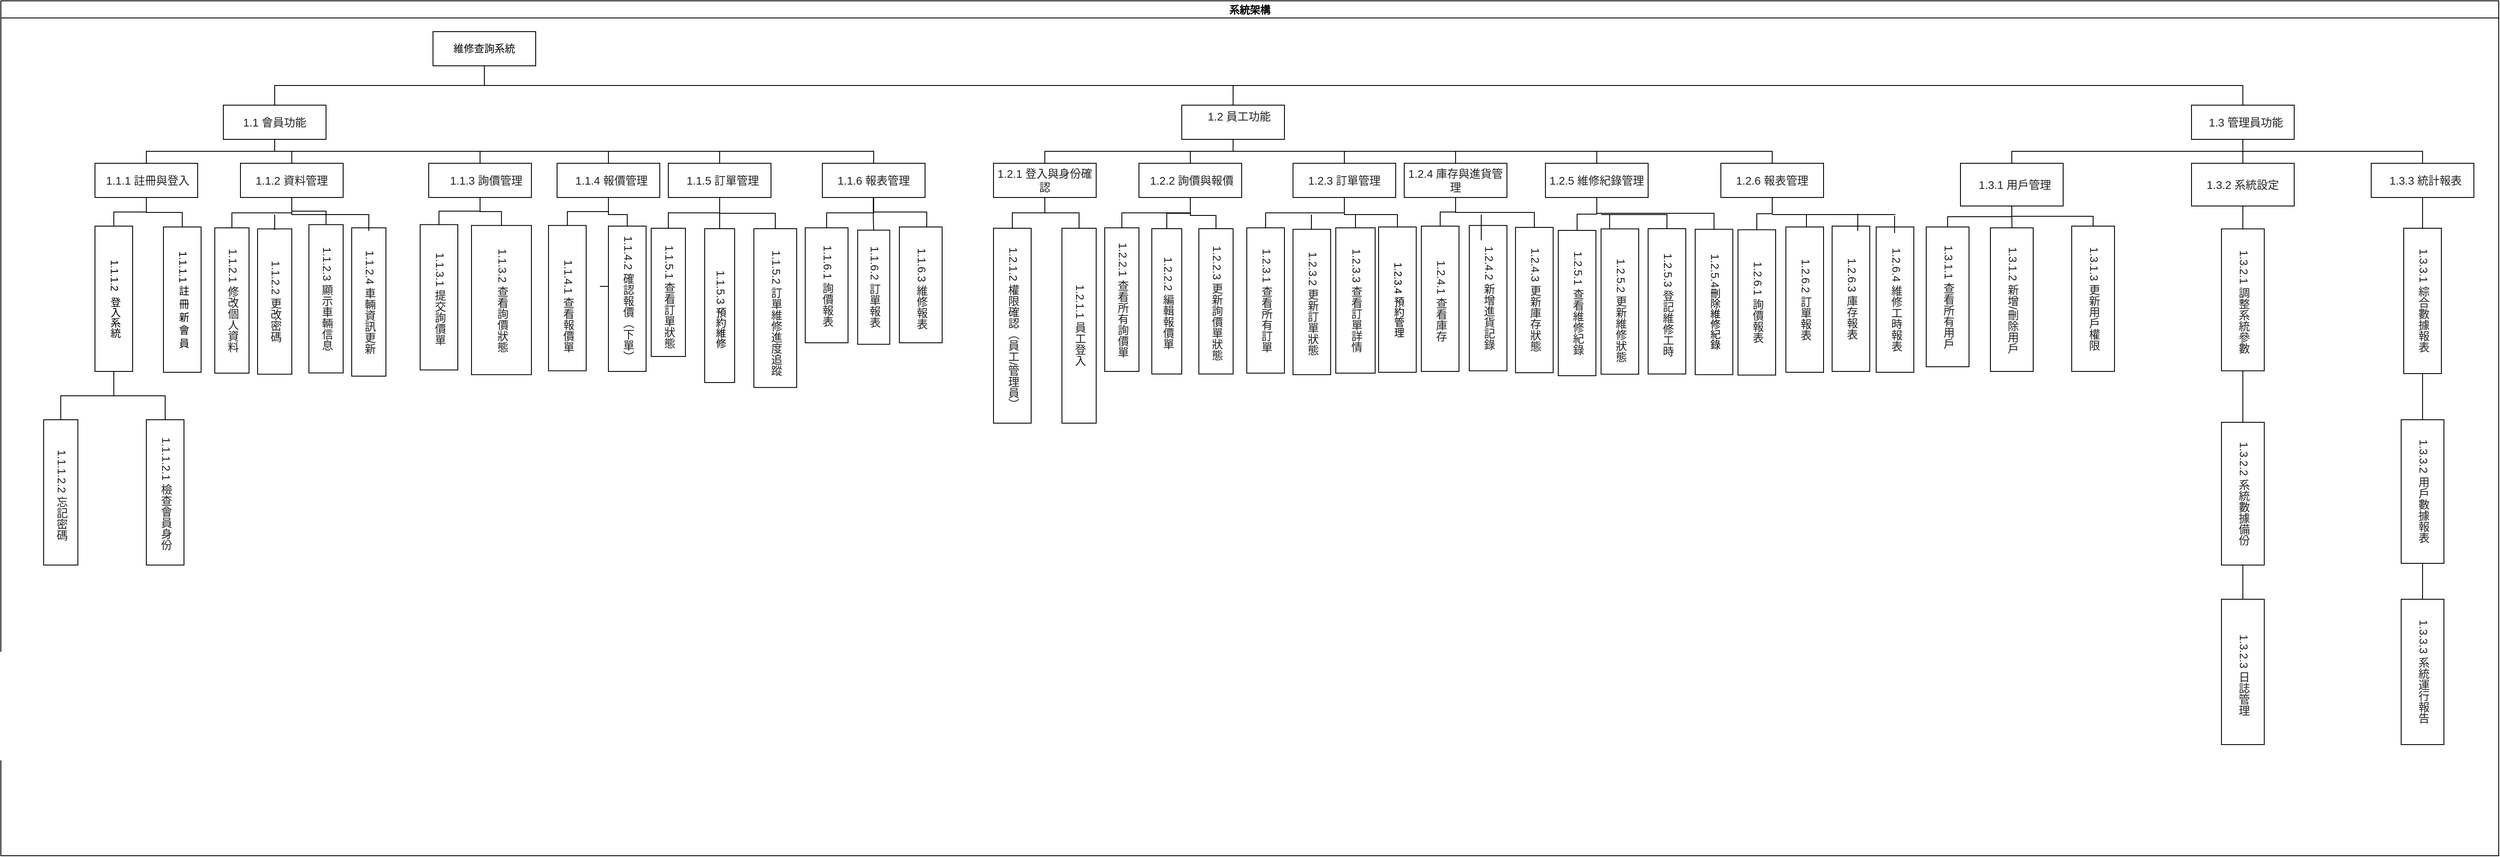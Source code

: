 <mxfile version="24.9.0">
  <diagram id="prtHgNgQTEPvFCAcTncT" name="Page-1">
    <mxGraphModel dx="2603" dy="1615" grid="1" gridSize="10" guides="1" tooltips="1" connect="1" arrows="1" fold="1" page="1" pageScale="1" pageWidth="1169" pageHeight="827" math="0" shadow="0">
      <root>
        <mxCell id="0" />
        <mxCell id="1" parent="0" />
        <mxCell id="vLOGakIaKndCi6_WX_65-37" value="系統架構" style="swimlane;startSize=20;horizontal=1;containerType=tree;textShadow=0;movable=0;resizable=0;rotatable=0;deletable=0;editable=0;locked=1;connectable=0;" parent="1" vertex="1">
          <mxGeometry x="-380" y="-40" width="2919" height="1000" as="geometry" />
        </mxCell>
        <mxCell id="vLOGakIaKndCi6_WX_65-39" value="維修查詢系統" style="whiteSpace=wrap;html=1;treeFolding=1;treeMoving=1;newEdgeStyle={&quot;edgeStyle&quot;:&quot;elbowEdgeStyle&quot;,&quot;startArrow&quot;:&quot;none&quot;,&quot;endArrow&quot;:&quot;none&quot;};" parent="vLOGakIaKndCi6_WX_65-37" vertex="1">
          <mxGeometry x="505" y="36" width="120" height="40" as="geometry" />
        </mxCell>
        <mxCell id="i7zBOyGKAb41JnRDGn2z-2" value="" style="edgeStyle=elbowEdgeStyle;rounded=0;orthogonalLoop=1;jettySize=auto;html=1;elbow=vertical;startArrow=none;endArrow=none;" parent="vLOGakIaKndCi6_WX_65-37" source="vLOGakIaKndCi6_WX_65-39" target="i7zBOyGKAb41JnRDGn2z-3" edge="1">
          <mxGeometry relative="1" as="geometry" />
        </mxCell>
        <mxCell id="i7zBOyGKAb41JnRDGn2z-3" value="&#xa;&lt;span style=&quot;color: rgb(34, 34, 34); font-family: Arial, Helvetica, sans-serif; font-size: small; font-style: normal; font-variant-ligatures: normal; font-variant-caps: normal; font-weight: 400; letter-spacing: normal; orphans: 2; text-align: start; text-indent: 0px; text-transform: none; widows: 2; word-spacing: 0px; -webkit-text-stroke-width: 0px; white-space: normal; background-color: rgb(255, 255, 255); text-decoration-thickness: initial; text-decoration-style: initial; text-decoration-color: initial; display: inline !important; float: none;&quot;&gt;&amp;nbsp; &amp;nbsp; 1.2 員工功能&lt;/span&gt;&#xa;&#xa;" style="whiteSpace=wrap;html=1;treeFolding=1;treeMoving=1;newEdgeStyle={&quot;edgeStyle&quot;:&quot;elbowEdgeStyle&quot;,&quot;startArrow&quot;:&quot;none&quot;,&quot;endArrow&quot;:&quot;none&quot;};" parent="vLOGakIaKndCi6_WX_65-37" vertex="1">
          <mxGeometry x="1380" y="122" width="120" height="40" as="geometry" />
        </mxCell>
        <mxCell id="i7zBOyGKAb41JnRDGn2z-4" value="" style="edgeStyle=elbowEdgeStyle;rounded=0;orthogonalLoop=1;jettySize=auto;html=1;elbow=vertical;startArrow=none;endArrow=none;" parent="vLOGakIaKndCi6_WX_65-37" source="vLOGakIaKndCi6_WX_65-39" target="i7zBOyGKAb41JnRDGn2z-5" edge="1">
          <mxGeometry relative="1" as="geometry">
            <mxPoint x="585" y="90" as="sourcePoint" />
          </mxGeometry>
        </mxCell>
        <mxCell id="i7zBOyGKAb41JnRDGn2z-5" value="&lt;span style=&quot;color: rgb(34, 34, 34); font-family: Arial, Helvetica, sans-serif; font-size: small; text-align: start; background-color: rgb(255, 255, 255);&quot;&gt;1.1 會員功能&lt;/span&gt;" style="whiteSpace=wrap;html=1;treeFolding=1;treeMoving=1;newEdgeStyle={&quot;edgeStyle&quot;:&quot;elbowEdgeStyle&quot;,&quot;startArrow&quot;:&quot;none&quot;,&quot;endArrow&quot;:&quot;none&quot;};" parent="vLOGakIaKndCi6_WX_65-37" vertex="1">
          <mxGeometry x="260" y="122" width="120" height="40" as="geometry" />
        </mxCell>
        <mxCell id="i7zBOyGKAb41JnRDGn2z-8" value="" style="edgeStyle=elbowEdgeStyle;rounded=0;orthogonalLoop=1;jettySize=auto;html=1;elbow=vertical;startArrow=none;endArrow=none;" parent="vLOGakIaKndCi6_WX_65-37" source="i7zBOyGKAb41JnRDGn2z-5" target="i7zBOyGKAb41JnRDGn2z-9" edge="1">
          <mxGeometry relative="1" as="geometry">
            <mxPoint x="470" y="96" as="sourcePoint" />
          </mxGeometry>
        </mxCell>
        <mxCell id="i7zBOyGKAb41JnRDGn2z-9" value="&lt;span style=&quot;color: rgb(34, 34, 34); font-family: Arial, Helvetica, sans-serif; font-size: small; text-align: start; background-color: rgb(255, 255, 255);&quot;&gt;&amp;nbsp;1.1.1 註冊與登入&lt;/span&gt;" style="whiteSpace=wrap;html=1;treeFolding=1;treeMoving=1;newEdgeStyle={&quot;edgeStyle&quot;:&quot;elbowEdgeStyle&quot;,&quot;startArrow&quot;:&quot;none&quot;,&quot;endArrow&quot;:&quot;none&quot;};" parent="vLOGakIaKndCi6_WX_65-37" vertex="1">
          <mxGeometry x="110" y="190" width="120" height="40" as="geometry" />
        </mxCell>
        <mxCell id="i7zBOyGKAb41JnRDGn2z-12" value="" style="edgeStyle=elbowEdgeStyle;rounded=0;orthogonalLoop=1;jettySize=auto;html=1;elbow=vertical;startArrow=none;endArrow=none;" parent="vLOGakIaKndCi6_WX_65-37" source="i7zBOyGKAb41JnRDGn2z-9" target="i7zBOyGKAb41JnRDGn2z-13" edge="1">
          <mxGeometry relative="1" as="geometry">
            <mxPoint x="340" y="176" as="sourcePoint" />
          </mxGeometry>
        </mxCell>
        <mxCell id="i7zBOyGKAb41JnRDGn2z-13" value="1.1.1&lt;span style=&quot;background-color: initial;&quot;&gt;.1 註 冊 新 會 員&lt;/span&gt;" style="whiteSpace=wrap;html=1;treeFolding=1;treeMoving=1;newEdgeStyle={&quot;edgeStyle&quot;:&quot;elbowEdgeStyle&quot;,&quot;startArrow&quot;:&quot;none&quot;,&quot;endArrow&quot;:&quot;none&quot;};textDirection=vertical-lr;" parent="vLOGakIaKndCi6_WX_65-37" vertex="1">
          <mxGeometry x="190" y="264.5" width="44" height="170" as="geometry" />
        </mxCell>
        <mxCell id="i7zBOyGKAb41JnRDGn2z-14" value="" style="edgeStyle=elbowEdgeStyle;rounded=0;orthogonalLoop=1;jettySize=auto;html=1;elbow=vertical;startArrow=none;endArrow=none;entryX=0.5;entryY=0;entryDx=0;entryDy=0;exitX=0.5;exitY=1;exitDx=0;exitDy=0;" parent="vLOGakIaKndCi6_WX_65-37" source="i7zBOyGKAb41JnRDGn2z-9" target="i7zBOyGKAb41JnRDGn2z-15" edge="1">
          <mxGeometry relative="1" as="geometry">
            <mxPoint x="170" y="250" as="sourcePoint" />
            <mxPoint x="100" y="273" as="targetPoint" />
            <Array as="points" />
          </mxGeometry>
        </mxCell>
        <mxCell id="i7zBOyGKAb41JnRDGn2z-15" value="1.1.1.2&amp;nbsp; 登入系統" style="whiteSpace=wrap;html=1;treeFolding=1;treeMoving=1;newEdgeStyle={&quot;edgeStyle&quot;:&quot;elbowEdgeStyle&quot;,&quot;startArrow&quot;:&quot;none&quot;,&quot;endArrow&quot;:&quot;none&quot;};align=center;rotation=0;textDirection=vertical-lr;" parent="vLOGakIaKndCi6_WX_65-37" vertex="1">
          <mxGeometry x="110" y="263.5" width="44" height="170" as="geometry" />
        </mxCell>
        <mxCell id="i7zBOyGKAb41JnRDGn2z-16" value="" style="edgeStyle=elbowEdgeStyle;rounded=0;orthogonalLoop=1;jettySize=auto;html=1;elbow=vertical;startArrow=none;endArrow=none;movable=1;resizable=1;rotatable=1;deletable=1;editable=1;locked=0;connectable=1;" parent="vLOGakIaKndCi6_WX_65-37" source="i7zBOyGKAb41JnRDGn2z-15" target="i7zBOyGKAb41JnRDGn2z-17" edge="1">
          <mxGeometry relative="1" as="geometry">
            <mxPoint x="340" y="256" as="sourcePoint" />
          </mxGeometry>
        </mxCell>
        <mxCell id="i7zBOyGKAb41JnRDGn2z-17" value="&lt;span style=&quot;color: rgb(34, 34, 34); font-family: Arial, Helvetica, sans-serif; font-size: small; text-align: start; background-color: rgb(255, 255, 255);&quot;&gt;&amp;nbsp;1.1.1.2.1 檢查會員身份&lt;/span&gt;" style="whiteSpace=wrap;html=1;treeFolding=1;treeMoving=1;newEdgeStyle={&quot;edgeStyle&quot;:&quot;elbowEdgeStyle&quot;,&quot;startArrow&quot;:&quot;none&quot;,&quot;endArrow&quot;:&quot;none&quot;};textDirection=vertical-lr;movable=1;resizable=1;rotatable=1;deletable=1;editable=1;locked=0;connectable=1;" parent="vLOGakIaKndCi6_WX_65-37" vertex="1">
          <mxGeometry x="170" y="490" width="44" height="170" as="geometry" />
        </mxCell>
        <mxCell id="i7zBOyGKAb41JnRDGn2z-18" value="" style="edgeStyle=elbowEdgeStyle;rounded=0;orthogonalLoop=1;jettySize=auto;html=1;elbow=vertical;startArrow=none;endArrow=none;movable=1;resizable=1;rotatable=1;deletable=1;editable=1;locked=0;connectable=1;" parent="vLOGakIaKndCi6_WX_65-37" source="i7zBOyGKAb41JnRDGn2z-15" target="i7zBOyGKAb41JnRDGn2z-19" edge="1">
          <mxGeometry relative="1" as="geometry">
            <mxPoint x="210" y="336" as="sourcePoint" />
          </mxGeometry>
        </mxCell>
        <mxCell id="i7zBOyGKAb41JnRDGn2z-19" value="&lt;span style=&quot;color: rgb(34, 34, 34); font-family: Arial, Helvetica, sans-serif; font-size: small; text-align: start; background-color: rgb(255, 255, 255);&quot;&gt;&amp;nbsp; 1.1.1.2.2 忘記密碼&lt;/span&gt;" style="whiteSpace=wrap;html=1;treeFolding=1;treeMoving=1;newEdgeStyle={&quot;edgeStyle&quot;:&quot;elbowEdgeStyle&quot;,&quot;startArrow&quot;:&quot;none&quot;,&quot;endArrow&quot;:&quot;none&quot;};textDirection=vertical-lr;" parent="vLOGakIaKndCi6_WX_65-37" vertex="1">
          <mxGeometry x="50" y="490" width="40" height="170" as="geometry" />
        </mxCell>
        <mxCell id="i7zBOyGKAb41JnRDGn2z-34" value="" style="edgeStyle=elbowEdgeStyle;rounded=0;orthogonalLoop=1;jettySize=auto;html=1;elbow=vertical;startArrow=none;endArrow=none;" parent="vLOGakIaKndCi6_WX_65-37" source="i7zBOyGKAb41JnRDGn2z-5" target="i7zBOyGKAb41JnRDGn2z-35" edge="1">
          <mxGeometry relative="1" as="geometry">
            <mxPoint x="340" y="176" as="sourcePoint" />
          </mxGeometry>
        </mxCell>
        <mxCell id="i7zBOyGKAb41JnRDGn2z-35" value="&lt;span style=&quot;color: rgb(34, 34, 34); font-family: Arial, Helvetica, sans-serif; font-size: small; text-align: start; background-color: rgb(255, 255, 255);&quot;&gt;1.1.2 資料管理&lt;/span&gt;" style="whiteSpace=wrap;html=1;treeFolding=1;treeMoving=1;newEdgeStyle={&quot;edgeStyle&quot;:&quot;elbowEdgeStyle&quot;,&quot;startArrow&quot;:&quot;none&quot;,&quot;endArrow&quot;:&quot;none&quot;};" parent="vLOGakIaKndCi6_WX_65-37" vertex="1">
          <mxGeometry x="280" y="190" width="120" height="40" as="geometry" />
        </mxCell>
        <mxCell id="i7zBOyGKAb41JnRDGn2z-36" value="" style="edgeStyle=elbowEdgeStyle;rounded=0;orthogonalLoop=1;jettySize=auto;html=1;elbow=vertical;startArrow=none;endArrow=none;" parent="vLOGakIaKndCi6_WX_65-37" source="i7zBOyGKAb41JnRDGn2z-35" target="i7zBOyGKAb41JnRDGn2z-37" edge="1">
          <mxGeometry relative="1" as="geometry">
            <mxPoint x="340" y="176" as="sourcePoint" />
          </mxGeometry>
        </mxCell>
        <mxCell id="i7zBOyGKAb41JnRDGn2z-37" value="&lt;span style=&quot;color: rgb(34, 34, 34); font-family: Arial, Helvetica, sans-serif; font-size: small; text-align: start; background-color: rgb(255, 255, 255);&quot;&gt;1.1.2.1 修改個人資料&lt;/span&gt;" style="whiteSpace=wrap;html=1;treeFolding=1;treeMoving=1;newEdgeStyle={&quot;edgeStyle&quot;:&quot;elbowEdgeStyle&quot;,&quot;startArrow&quot;:&quot;none&quot;,&quot;endArrow&quot;:&quot;none&quot;};textDirection=vertical-lr;" parent="vLOGakIaKndCi6_WX_65-37" vertex="1">
          <mxGeometry x="250" y="265.5" width="40" height="170" as="geometry" />
        </mxCell>
        <mxCell id="i7zBOyGKAb41JnRDGn2z-39" value="&lt;span style=&quot;color: rgb(34, 34, 34); font-family: Arial, Helvetica, sans-serif; font-size: small; text-align: start; background-color: rgb(255, 255, 255);&quot;&gt;1.1.2.2 更改密碼&lt;/span&gt;" style="whiteSpace=wrap;html=1;treeFolding=1;treeMoving=1;newEdgeStyle={&quot;edgeStyle&quot;:&quot;elbowEdgeStyle&quot;,&quot;startArrow&quot;:&quot;none&quot;,&quot;endArrow&quot;:&quot;none&quot;};textDirection=vertical-rl;" parent="vLOGakIaKndCi6_WX_65-37" vertex="1">
          <mxGeometry x="300" y="266.75" width="40" height="170" as="geometry" />
        </mxCell>
        <mxCell id="i7zBOyGKAb41JnRDGn2z-44" value="" style="edgeStyle=elbowEdgeStyle;rounded=0;orthogonalLoop=1;jettySize=auto;html=1;elbow=vertical;startArrow=none;endArrow=none;" parent="vLOGakIaKndCi6_WX_65-37" source="i7zBOyGKAb41JnRDGn2z-5" target="i7zBOyGKAb41JnRDGn2z-45" edge="1">
          <mxGeometry relative="1" as="geometry">
            <mxPoint x="320" y="176" as="sourcePoint" />
          </mxGeometry>
        </mxCell>
        <mxCell id="i7zBOyGKAb41JnRDGn2z-45" value="&lt;span style=&quot;color: rgb(34, 34, 34); font-family: Arial, Helvetica, sans-serif; font-size: small; text-align: start; background-color: rgb(255, 255, 255);&quot;&gt;&amp;nbsp; &amp;nbsp; 1.1.3 詢價管理&lt;/span&gt;" style="whiteSpace=wrap;html=1;treeFolding=1;treeMoving=1;newEdgeStyle={&quot;edgeStyle&quot;:&quot;elbowEdgeStyle&quot;,&quot;startArrow&quot;:&quot;none&quot;,&quot;endArrow&quot;:&quot;none&quot;};" parent="vLOGakIaKndCi6_WX_65-37" vertex="1">
          <mxGeometry x="500" y="190" width="120" height="40" as="geometry" />
        </mxCell>
        <mxCell id="i7zBOyGKAb41JnRDGn2z-53" value="" style="edgeStyle=elbowEdgeStyle;rounded=0;orthogonalLoop=1;jettySize=auto;html=1;elbow=vertical;startArrow=none;endArrow=none;" parent="vLOGakIaKndCi6_WX_65-37" source="i7zBOyGKAb41JnRDGn2z-45" target="i7zBOyGKAb41JnRDGn2z-54" edge="1">
          <mxGeometry relative="1" as="geometry">
            <mxPoint x="-300" y="222" as="sourcePoint" />
          </mxGeometry>
        </mxCell>
        <mxCell id="i7zBOyGKAb41JnRDGn2z-54" value="&lt;span style=&quot;color: rgb(34, 34, 34); font-family: Arial, Helvetica, sans-serif; font-size: small; text-align: start; background-color: rgb(255, 255, 255);&quot;&gt;&amp;nbsp;1.1.3.1 提交詢價單&lt;/span&gt;" style="whiteSpace=wrap;html=1;treeFolding=1;treeMoving=1;newEdgeStyle={&quot;edgeStyle&quot;:&quot;elbowEdgeStyle&quot;,&quot;startArrow&quot;:&quot;none&quot;,&quot;endArrow&quot;:&quot;none&quot;};textDirection=vertical-rl;" parent="vLOGakIaKndCi6_WX_65-37" vertex="1">
          <mxGeometry x="490" y="261.75" width="44" height="170" as="geometry" />
        </mxCell>
        <mxCell id="i7zBOyGKAb41JnRDGn2z-55" value="" style="edgeStyle=elbowEdgeStyle;rounded=0;orthogonalLoop=1;jettySize=auto;html=1;elbow=vertical;startArrow=none;endArrow=none;exitX=0.5;exitY=1;exitDx=0;exitDy=0;entryX=0.5;entryY=0;entryDx=0;entryDy=0;" parent="vLOGakIaKndCi6_WX_65-37" target="i7zBOyGKAb41JnRDGn2z-56" edge="1" source="i7zBOyGKAb41JnRDGn2z-45">
          <mxGeometry relative="1" as="geometry">
            <mxPoint x="580" y="250" as="sourcePoint" />
            <Array as="points" />
          </mxGeometry>
        </mxCell>
        <mxCell id="i7zBOyGKAb41JnRDGn2z-56" value="&lt;span style=&quot;color: rgb(34, 34, 34); font-family: Arial, Helvetica, sans-serif; font-size: small; text-align: start; background-color: rgb(255, 255, 255);&quot;&gt;1.1.3.2 查看詢價狀態&lt;/span&gt;" style="whiteSpace=wrap;html=1;treeFolding=1;treeMoving=1;newEdgeStyle={&quot;edgeStyle&quot;:&quot;elbowEdgeStyle&quot;,&quot;startArrow&quot;:&quot;none&quot;,&quot;endArrow&quot;:&quot;none&quot;};textDirection=vertical-rl;" parent="vLOGakIaKndCi6_WX_65-37" vertex="1">
          <mxGeometry x="550" y="262.75" width="70" height="174.5" as="geometry" />
        </mxCell>
        <mxCell id="i7zBOyGKAb41JnRDGn2z-57" value="" style="edgeStyle=elbowEdgeStyle;rounded=0;orthogonalLoop=1;jettySize=auto;html=1;elbow=vertical;startArrow=none;endArrow=none;" parent="vLOGakIaKndCi6_WX_65-37" source="i7zBOyGKAb41JnRDGn2z-5" target="i7zBOyGKAb41JnRDGn2z-58" edge="1">
          <mxGeometry relative="1" as="geometry">
            <mxPoint x="-300" y="222" as="sourcePoint" />
          </mxGeometry>
        </mxCell>
        <mxCell id="i7zBOyGKAb41JnRDGn2z-58" value="&lt;span style=&quot;color: rgb(34, 34, 34); font-family: Arial, Helvetica, sans-serif; font-size: small; text-align: start; background-color: rgb(255, 255, 255);&quot;&gt;&amp;nbsp; 1.1.4 報價管理&lt;/span&gt;" style="whiteSpace=wrap;html=1;treeFolding=1;treeMoving=1;newEdgeStyle={&quot;edgeStyle&quot;:&quot;elbowEdgeStyle&quot;,&quot;startArrow&quot;:&quot;none&quot;,&quot;endArrow&quot;:&quot;none&quot;};" parent="vLOGakIaKndCi6_WX_65-37" vertex="1">
          <mxGeometry x="650" y="190" width="120" height="40" as="geometry" />
        </mxCell>
        <mxCell id="i7zBOyGKAb41JnRDGn2z-59" value="" style="edgeStyle=elbowEdgeStyle;rounded=0;orthogonalLoop=1;jettySize=auto;html=1;elbow=vertical;startArrow=none;endArrow=none;" parent="vLOGakIaKndCi6_WX_65-37" source="i7zBOyGKAb41JnRDGn2z-58" target="i7zBOyGKAb41JnRDGn2z-60" edge="1">
          <mxGeometry relative="1" as="geometry">
            <mxPoint x="-300" y="222" as="sourcePoint" />
          </mxGeometry>
        </mxCell>
        <mxCell id="i7zBOyGKAb41JnRDGn2z-60" value="&lt;span style=&quot;color: rgb(34, 34, 34); font-family: Arial, Helvetica, sans-serif; font-size: small; text-align: start; background-color: rgb(255, 255, 255);&quot;&gt;&amp;nbsp;&amp;nbsp; &amp;nbsp; 1.1.4.1 查看報價單&lt;/span&gt;" style="whiteSpace=wrap;html=1;treeFolding=1;treeMoving=1;newEdgeStyle={&quot;edgeStyle&quot;:&quot;elbowEdgeStyle&quot;,&quot;startArrow&quot;:&quot;none&quot;,&quot;endArrow&quot;:&quot;none&quot;};textDirection=vertical-rl;" parent="vLOGakIaKndCi6_WX_65-37" vertex="1">
          <mxGeometry x="640" y="262.75" width="44" height="170" as="geometry" />
        </mxCell>
        <mxCell id="i7zBOyGKAb41JnRDGn2z-61" value="" style="edgeStyle=elbowEdgeStyle;rounded=0;orthogonalLoop=1;jettySize=auto;html=1;elbow=horizontal;startArrow=none;endArrow=none;entryX=0.5;entryY=0;entryDx=0;entryDy=0;" parent="vLOGakIaKndCi6_WX_65-37" target="i7zBOyGKAb41JnRDGn2z-62" edge="1">
          <mxGeometry relative="1" as="geometry">
            <mxPoint x="700" y="334" as="sourcePoint" />
            <mxPoint x="720" y="364" as="targetPoint" />
            <Array as="points">
              <mxPoint x="720" y="384" />
            </Array>
          </mxGeometry>
        </mxCell>
        <mxCell id="i7zBOyGKAb41JnRDGn2z-62" value="&lt;span style=&quot;color: rgb(34, 34, 34); font-family: Arial, Helvetica, sans-serif; font-size: small; text-align: start; background-color: rgb(255, 255, 255);&quot;&gt;1.1.4.2 確認報價（下單）&lt;/span&gt;" style="whiteSpace=wrap;html=1;treeFolding=1;treeMoving=1;newEdgeStyle={&quot;edgeStyle&quot;:&quot;elbowEdgeStyle&quot;,&quot;startArrow&quot;:&quot;none&quot;,&quot;endArrow&quot;:&quot;none&quot;};textDirection=vertical-rl;" parent="vLOGakIaKndCi6_WX_65-37" vertex="1">
          <mxGeometry x="710" y="263.5" width="44" height="170" as="geometry" />
        </mxCell>
        <mxCell id="i7zBOyGKAb41JnRDGn2z-63" value="" style="edgeStyle=elbowEdgeStyle;rounded=0;orthogonalLoop=1;jettySize=auto;html=1;elbow=vertical;startArrow=none;endArrow=none;" parent="vLOGakIaKndCi6_WX_65-37" source="i7zBOyGKAb41JnRDGn2z-5" target="i7zBOyGKAb41JnRDGn2z-64" edge="1">
          <mxGeometry relative="1" as="geometry">
            <mxPoint x="-300" y="222" as="sourcePoint" />
          </mxGeometry>
        </mxCell>
        <mxCell id="i7zBOyGKAb41JnRDGn2z-64" value="&lt;span style=&quot;color: rgb(34, 34, 34); font-family: Arial, Helvetica, sans-serif; font-size: small; text-align: start; background-color: rgb(255, 255, 255);&quot;&gt;&amp;nbsp; 1.1.5 訂單管理&lt;/span&gt;" style="whiteSpace=wrap;html=1;treeFolding=1;treeMoving=1;newEdgeStyle={&quot;edgeStyle&quot;:&quot;elbowEdgeStyle&quot;,&quot;startArrow&quot;:&quot;none&quot;,&quot;endArrow&quot;:&quot;none&quot;};" parent="vLOGakIaKndCi6_WX_65-37" vertex="1">
          <mxGeometry x="780" y="190" width="120" height="40" as="geometry" />
        </mxCell>
        <mxCell id="i7zBOyGKAb41JnRDGn2z-65" value="" style="edgeStyle=elbowEdgeStyle;rounded=0;orthogonalLoop=1;jettySize=auto;html=1;elbow=vertical;startArrow=none;endArrow=none;" parent="vLOGakIaKndCi6_WX_65-37" source="i7zBOyGKAb41JnRDGn2z-64" target="i7zBOyGKAb41JnRDGn2z-66" edge="1">
          <mxGeometry relative="1" as="geometry">
            <mxPoint x="-300" y="222" as="sourcePoint" />
          </mxGeometry>
        </mxCell>
        <mxCell id="i7zBOyGKAb41JnRDGn2z-66" value="&lt;span style=&quot;color: rgb(34, 34, 34); font-family: Arial, Helvetica, sans-serif; font-size: small; text-align: start; background-color: rgb(255, 255, 255);&quot;&gt;&amp;nbsp;&amp;nbsp; 1.1.5.1 查看訂單狀態&lt;/span&gt;" style="whiteSpace=wrap;html=1;treeFolding=1;treeMoving=1;newEdgeStyle={&quot;edgeStyle&quot;:&quot;elbowEdgeStyle&quot;,&quot;startArrow&quot;:&quot;none&quot;,&quot;endArrow&quot;:&quot;none&quot;};textDirection=vertical-rl;" parent="vLOGakIaKndCi6_WX_65-37" vertex="1">
          <mxGeometry x="760" y="266" width="40" height="150" as="geometry" />
        </mxCell>
        <mxCell id="i7zBOyGKAb41JnRDGn2z-68" value="&lt;span style=&quot;color: rgb(34, 34, 34); font-family: Arial, Helvetica, sans-serif; font-size: small; text-align: start; background-color: rgb(255, 255, 255);&quot;&gt;&amp;nbsp;&amp;nbsp; 1.1.5.2 訂單維修進度追蹤&lt;/span&gt;" style="whiteSpace=wrap;html=1;treeFolding=1;treeMoving=1;newEdgeStyle={&quot;edgeStyle&quot;:&quot;elbowEdgeStyle&quot;,&quot;startArrow&quot;:&quot;none&quot;,&quot;endArrow&quot;:&quot;none&quot;};textDirection=vertical-rl;" parent="vLOGakIaKndCi6_WX_65-37" vertex="1">
          <mxGeometry x="880" y="266.5" width="50" height="185.75" as="geometry" />
        </mxCell>
        <mxCell id="i7zBOyGKAb41JnRDGn2z-69" value="" style="edgeStyle=elbowEdgeStyle;rounded=0;orthogonalLoop=1;jettySize=auto;html=1;elbow=vertical;startArrow=none;endArrow=none;" parent="vLOGakIaKndCi6_WX_65-37" source="i7zBOyGKAb41JnRDGn2z-5" target="i7zBOyGKAb41JnRDGn2z-70" edge="1">
          <mxGeometry relative="1" as="geometry">
            <mxPoint x="-300" y="222" as="sourcePoint" />
          </mxGeometry>
        </mxCell>
        <mxCell id="i7zBOyGKAb41JnRDGn2z-70" value="&lt;span style=&quot;color: rgb(34, 34, 34); font-family: Arial, Helvetica, sans-serif; font-size: small; text-align: start; background-color: rgb(255, 255, 255);&quot;&gt;1.1.6 報表管理&lt;/span&gt;" style="whiteSpace=wrap;html=1;treeFolding=1;treeMoving=1;newEdgeStyle={&quot;edgeStyle&quot;:&quot;elbowEdgeStyle&quot;,&quot;startArrow&quot;:&quot;none&quot;,&quot;endArrow&quot;:&quot;none&quot;};" parent="vLOGakIaKndCi6_WX_65-37" vertex="1">
          <mxGeometry x="960" y="190" width="120" height="40" as="geometry" />
        </mxCell>
        <mxCell id="i7zBOyGKAb41JnRDGn2z-71" value="" style="edgeStyle=elbowEdgeStyle;rounded=0;orthogonalLoop=1;jettySize=auto;html=1;elbow=vertical;startArrow=none;endArrow=none;" parent="vLOGakIaKndCi6_WX_65-37" source="i7zBOyGKAb41JnRDGn2z-70" target="i7zBOyGKAb41JnRDGn2z-72" edge="1">
          <mxGeometry relative="1" as="geometry">
            <mxPoint x="-300" y="222" as="sourcePoint" />
          </mxGeometry>
        </mxCell>
        <mxCell id="i7zBOyGKAb41JnRDGn2z-72" value="&lt;span style=&quot;color: rgb(34, 34, 34); font-family: Arial, Helvetica, sans-serif; font-size: small; text-align: start; background-color: rgb(255, 255, 255);&quot;&gt;1.1.6.1 詢價報表&lt;/span&gt;" style="whiteSpace=wrap;html=1;treeFolding=1;treeMoving=1;newEdgeStyle={&quot;edgeStyle&quot;:&quot;elbowEdgeStyle&quot;,&quot;startArrow&quot;:&quot;none&quot;,&quot;endArrow&quot;:&quot;none&quot;};textDirection=vertical-rl;" parent="vLOGakIaKndCi6_WX_65-37" vertex="1">
          <mxGeometry x="940" y="265.5" width="50" height="134.5" as="geometry" />
        </mxCell>
        <mxCell id="i7zBOyGKAb41JnRDGn2z-73" value="" style="edgeStyle=elbowEdgeStyle;rounded=0;orthogonalLoop=1;jettySize=auto;html=1;elbow=vertical;startArrow=none;endArrow=none;" parent="vLOGakIaKndCi6_WX_65-37" edge="1">
          <mxGeometry relative="1" as="geometry">
            <mxPoint x="1019.5" y="230" as="sourcePoint" />
            <mxPoint x="1020" y="270" as="targetPoint" />
          </mxGeometry>
        </mxCell>
        <mxCell id="i7zBOyGKAb41JnRDGn2z-74" value="&lt;span style=&quot;color: rgb(34, 34, 34); font-family: Arial, Helvetica, sans-serif; font-size: small; text-align: start; background-color: rgb(255, 255, 255);&quot;&gt;1.1.6.2 訂單報表&lt;/span&gt;" style="whiteSpace=wrap;html=1;treeFolding=1;treeMoving=1;newEdgeStyle={&quot;edgeStyle&quot;:&quot;elbowEdgeStyle&quot;,&quot;startArrow&quot;:&quot;none&quot;,&quot;endArrow&quot;:&quot;none&quot;};textDirection=vertical-rl;" parent="vLOGakIaKndCi6_WX_65-37" vertex="1">
          <mxGeometry x="1001.25" y="268.25" width="37.5" height="133.5" as="geometry" />
        </mxCell>
        <mxCell id="i7zBOyGKAb41JnRDGn2z-76" value="&lt;span style=&quot;color: rgb(34, 34, 34); font-family: Arial, Helvetica, sans-serif; font-size: small; text-align: start; background-color: rgb(255, 255, 255);&quot;&gt;&amp;nbsp; 1.1.6.3 維修報表&lt;/span&gt;" style="whiteSpace=wrap;html=1;treeFolding=1;treeMoving=1;newEdgeStyle={&quot;edgeStyle&quot;:&quot;elbowEdgeStyle&quot;,&quot;startArrow&quot;:&quot;none&quot;,&quot;endArrow&quot;:&quot;none&quot;};textDirection=vertical-rl;" parent="vLOGakIaKndCi6_WX_65-37" vertex="1">
          <mxGeometry x="1050" y="264.5" width="50" height="135.5" as="geometry" />
        </mxCell>
        <mxCell id="i7zBOyGKAb41JnRDGn2z-77" value="" style="edgeStyle=elbowEdgeStyle;rounded=0;orthogonalLoop=1;jettySize=auto;html=1;elbow=vertical;startArrow=none;endArrow=none;" parent="vLOGakIaKndCi6_WX_65-37" source="i7zBOyGKAb41JnRDGn2z-3" target="i7zBOyGKAb41JnRDGn2z-78" edge="1">
          <mxGeometry relative="1" as="geometry">
            <mxPoint x="-55" y="136" as="sourcePoint" />
          </mxGeometry>
        </mxCell>
        <mxCell id="i7zBOyGKAb41JnRDGn2z-78" value="&lt;span style=&quot;color: rgb(34, 34, 34); font-family: Arial, Helvetica, sans-serif; font-size: small; text-align: start; background-color: rgb(255, 255, 255);&quot;&gt;&amp;nbsp;1.2.2 詢價與報價&lt;/span&gt;" style="whiteSpace=wrap;html=1;treeFolding=1;treeMoving=1;newEdgeStyle={&quot;edgeStyle&quot;:&quot;elbowEdgeStyle&quot;,&quot;startArrow&quot;:&quot;none&quot;,&quot;endArrow&quot;:&quot;none&quot;};" parent="vLOGakIaKndCi6_WX_65-37" vertex="1">
          <mxGeometry x="1330" y="190" width="120" height="40" as="geometry" />
        </mxCell>
        <mxCell id="i7zBOyGKAb41JnRDGn2z-79" value="" style="edgeStyle=elbowEdgeStyle;rounded=0;orthogonalLoop=1;jettySize=auto;html=1;elbow=vertical;startArrow=none;endArrow=none;entryX=0.5;entryY=0;entryDx=0;entryDy=0;" parent="vLOGakIaKndCi6_WX_65-37" target="i7zBOyGKAb41JnRDGn2z-80" edge="1">
          <mxGeometry relative="1" as="geometry">
            <mxPoint x="1440" y="170" as="sourcePoint" />
            <mxPoint x="1220" y="200" as="targetPoint" />
            <Array as="points">
              <mxPoint x="1310" y="176" />
            </Array>
          </mxGeometry>
        </mxCell>
        <mxCell id="i7zBOyGKAb41JnRDGn2z-80" value="&lt;span style=&quot;color: rgb(34, 34, 34); font-family: Arial, Helvetica, sans-serif; font-size: small; text-align: start; background-color: rgb(255, 255, 255);&quot;&gt;1.2.1 登入與身份確認&lt;/span&gt;" style="whiteSpace=wrap;html=1;treeFolding=1;treeMoving=1;newEdgeStyle={&quot;edgeStyle&quot;:&quot;elbowEdgeStyle&quot;,&quot;startArrow&quot;:&quot;none&quot;,&quot;endArrow&quot;:&quot;none&quot;};" parent="vLOGakIaKndCi6_WX_65-37" vertex="1">
          <mxGeometry x="1160" y="190" width="120" height="40" as="geometry" />
        </mxCell>
        <mxCell id="i7zBOyGKAb41JnRDGn2z-81" value="" style="edgeStyle=elbowEdgeStyle;rounded=0;orthogonalLoop=1;jettySize=auto;html=1;elbow=vertical;startArrow=none;endArrow=none;" parent="vLOGakIaKndCi6_WX_65-37" source="i7zBOyGKAb41JnRDGn2z-3" target="i7zBOyGKAb41JnRDGn2z-82" edge="1">
          <mxGeometry relative="1" as="geometry">
            <mxPoint x="820" y="222" as="sourcePoint" />
          </mxGeometry>
        </mxCell>
        <mxCell id="i7zBOyGKAb41JnRDGn2z-82" value="&lt;span style=&quot;color: rgb(34, 34, 34); font-family: Arial, Helvetica, sans-serif; font-size: small; text-align: start; background-color: rgb(255, 255, 255);&quot;&gt;1.2.3 訂單管理&lt;/span&gt;" style="whiteSpace=wrap;html=1;treeFolding=1;treeMoving=1;newEdgeStyle={&quot;edgeStyle&quot;:&quot;elbowEdgeStyle&quot;,&quot;startArrow&quot;:&quot;none&quot;,&quot;endArrow&quot;:&quot;none&quot;};" parent="vLOGakIaKndCi6_WX_65-37" vertex="1">
          <mxGeometry x="1510" y="190" width="120" height="40" as="geometry" />
        </mxCell>
        <mxCell id="i7zBOyGKAb41JnRDGn2z-83" value="" style="edgeStyle=elbowEdgeStyle;rounded=0;orthogonalLoop=1;jettySize=auto;html=1;elbow=vertical;startArrow=none;endArrow=none;" parent="vLOGakIaKndCi6_WX_65-37" source="i7zBOyGKAb41JnRDGn2z-80" target="i7zBOyGKAb41JnRDGn2z-84" edge="1">
          <mxGeometry relative="1" as="geometry">
            <mxPoint x="820" y="222" as="sourcePoint" />
          </mxGeometry>
        </mxCell>
        <mxCell id="i7zBOyGKAb41JnRDGn2z-84" value="&lt;span style=&quot;color: rgb(34, 34, 34); font-family: Arial, Helvetica, sans-serif; font-size: small; text-align: start; background-color: rgb(255, 255, 255);&quot;&gt;1.2.1.1 員工登入&lt;/span&gt;" style="whiteSpace=wrap;html=1;treeFolding=1;treeMoving=1;newEdgeStyle={&quot;edgeStyle&quot;:&quot;elbowEdgeStyle&quot;,&quot;startArrow&quot;:&quot;none&quot;,&quot;endArrow&quot;:&quot;none&quot;};textDirection=vertical-rl;" parent="vLOGakIaKndCi6_WX_65-37" vertex="1">
          <mxGeometry x="1240" y="266" width="40" height="228" as="geometry" />
        </mxCell>
        <mxCell id="i7zBOyGKAb41JnRDGn2z-85" value="" style="edgeStyle=elbowEdgeStyle;rounded=0;orthogonalLoop=1;jettySize=auto;html=1;elbow=vertical;startArrow=none;endArrow=none;" parent="vLOGakIaKndCi6_WX_65-37" source="i7zBOyGKAb41JnRDGn2z-80" target="i7zBOyGKAb41JnRDGn2z-86" edge="1">
          <mxGeometry relative="1" as="geometry">
            <mxPoint x="690" y="302" as="sourcePoint" />
          </mxGeometry>
        </mxCell>
        <mxCell id="i7zBOyGKAb41JnRDGn2z-86" value="&lt;span style=&quot;color: rgb(34, 34, 34); font-family: Arial, Helvetica, sans-serif; font-size: small; text-align: start; background-color: rgb(255, 255, 255);&quot;&gt;&amp;nbsp; 1.2.1.2 權限確認（員工/管理員）&lt;/span&gt;" style="whiteSpace=wrap;html=1;treeFolding=1;treeMoving=1;newEdgeStyle={&quot;edgeStyle&quot;:&quot;elbowEdgeStyle&quot;,&quot;startArrow&quot;:&quot;none&quot;,&quot;endArrow&quot;:&quot;none&quot;};textDirection=vertical-rl;" parent="vLOGakIaKndCi6_WX_65-37" vertex="1">
          <mxGeometry x="1160" y="266" width="44" height="228" as="geometry" />
        </mxCell>
        <mxCell id="i7zBOyGKAb41JnRDGn2z-87" value="" style="edgeStyle=elbowEdgeStyle;rounded=0;orthogonalLoop=1;jettySize=auto;html=1;elbow=vertical;startArrow=none;endArrow=none;" parent="vLOGakIaKndCi6_WX_65-37" source="i7zBOyGKAb41JnRDGn2z-78" target="i7zBOyGKAb41JnRDGn2z-88" edge="1">
          <mxGeometry relative="1" as="geometry">
            <mxPoint x="820" y="222" as="sourcePoint" />
          </mxGeometry>
        </mxCell>
        <mxCell id="i7zBOyGKAb41JnRDGn2z-88" value="&lt;span style=&quot;color: rgb(34, 34, 34); font-family: Arial, Helvetica, sans-serif; font-size: small; text-align: start; background-color: rgb(255, 255, 255);&quot;&gt;1.2.2.1 查看所有詢價單&lt;/span&gt;" style="whiteSpace=wrap;html=1;treeFolding=1;treeMoving=1;newEdgeStyle={&quot;edgeStyle&quot;:&quot;elbowEdgeStyle&quot;,&quot;startArrow&quot;:&quot;none&quot;,&quot;endArrow&quot;:&quot;none&quot;};textDirection=vertical-rl;" parent="vLOGakIaKndCi6_WX_65-37" vertex="1">
          <mxGeometry x="1290" y="265.5" width="40" height="168" as="geometry" />
        </mxCell>
        <mxCell id="i7zBOyGKAb41JnRDGn2z-89" value="" style="edgeStyle=elbowEdgeStyle;rounded=0;orthogonalLoop=1;jettySize=auto;html=1;elbow=vertical;startArrow=none;endArrow=none;exitX=0.5;exitY=1;exitDx=0;exitDy=0;" parent="vLOGakIaKndCi6_WX_65-37" source="i7zBOyGKAb41JnRDGn2z-78" target="i7zBOyGKAb41JnRDGn2z-90" edge="1">
          <mxGeometry relative="1" as="geometry">
            <mxPoint x="720" y="302" as="sourcePoint" />
          </mxGeometry>
        </mxCell>
        <mxCell id="i7zBOyGKAb41JnRDGn2z-90" value="&lt;span style=&quot;color: rgb(34, 34, 34); font-family: Arial, Helvetica, sans-serif; font-size: small; text-align: start; background-color: rgb(255, 255, 255);&quot;&gt;&amp;nbsp;1.2.2.2 編輯報價單&lt;/span&gt;" style="whiteSpace=wrap;html=1;treeFolding=1;treeMoving=1;newEdgeStyle={&quot;edgeStyle&quot;:&quot;elbowEdgeStyle&quot;,&quot;startArrow&quot;:&quot;none&quot;,&quot;endArrow&quot;:&quot;none&quot;};textDirection=vertical-rl;" parent="vLOGakIaKndCi6_WX_65-37" vertex="1">
          <mxGeometry x="1345" y="266.5" width="35" height="170" as="geometry" />
        </mxCell>
        <mxCell id="i7zBOyGKAb41JnRDGn2z-91" value="" style="edgeStyle=elbowEdgeStyle;rounded=0;orthogonalLoop=1;jettySize=auto;html=1;elbow=vertical;startArrow=none;endArrow=none;" parent="vLOGakIaKndCi6_WX_65-37" edge="1">
          <mxGeometry relative="1" as="geometry">
            <mxPoint x="1390" y="230" as="sourcePoint" />
            <mxPoint x="1420" y="272" as="targetPoint" />
          </mxGeometry>
        </mxCell>
        <mxCell id="i7zBOyGKAb41JnRDGn2z-92" value="&lt;span style=&quot;color: rgb(34, 34, 34); font-family: Arial, Helvetica, sans-serif; font-size: small; text-align: start; background-color: rgb(255, 255, 255);&quot;&gt;&amp;nbsp;1.2.2.3 更新詢價單狀態&lt;/span&gt;" style="whiteSpace=wrap;html=1;treeFolding=1;treeMoving=1;newEdgeStyle={&quot;edgeStyle&quot;:&quot;elbowEdgeStyle&quot;,&quot;startArrow&quot;:&quot;none&quot;,&quot;endArrow&quot;:&quot;none&quot;};textDirection=vertical-rl;" parent="vLOGakIaKndCi6_WX_65-37" vertex="1">
          <mxGeometry x="1400" y="266.5" width="40" height="170" as="geometry" />
        </mxCell>
        <mxCell id="i7zBOyGKAb41JnRDGn2z-93" value="" style="edgeStyle=elbowEdgeStyle;rounded=0;orthogonalLoop=1;jettySize=auto;html=1;elbow=vertical;startArrow=none;endArrow=none;" parent="vLOGakIaKndCi6_WX_65-37" source="i7zBOyGKAb41JnRDGn2z-82" target="i7zBOyGKAb41JnRDGn2z-94" edge="1">
          <mxGeometry relative="1" as="geometry">
            <mxPoint x="720" y="222" as="sourcePoint" />
          </mxGeometry>
        </mxCell>
        <mxCell id="i7zBOyGKAb41JnRDGn2z-94" value="&lt;span style=&quot;color: rgb(34, 34, 34); font-family: Arial, Helvetica, sans-serif; font-size: small; text-align: start; background-color: rgb(255, 255, 255);&quot;&gt;1.2.3.1 查看所有訂單&lt;/span&gt;" style="whiteSpace=wrap;html=1;treeFolding=1;treeMoving=1;newEdgeStyle={&quot;edgeStyle&quot;:&quot;elbowEdgeStyle&quot;,&quot;startArrow&quot;:&quot;none&quot;,&quot;endArrow&quot;:&quot;none&quot;};textDirection=vertical-rl;" parent="vLOGakIaKndCi6_WX_65-37" vertex="1">
          <mxGeometry x="1456" y="265.5" width="44" height="170" as="geometry" />
        </mxCell>
        <mxCell id="i7zBOyGKAb41JnRDGn2z-99" value="" style="edgeStyle=elbowEdgeStyle;rounded=0;orthogonalLoop=1;jettySize=auto;html=1;elbow=vertical;startArrow=none;endArrow=none;movable=1;resizable=1;rotatable=1;deletable=1;editable=1;locked=0;connectable=1;" parent="vLOGakIaKndCi6_WX_65-37" edge="1">
          <mxGeometry relative="1" as="geometry">
            <mxPoint x="1531.5" y="255.5" as="sourcePoint" />
            <mxPoint x="1531.5" y="340" as="targetPoint" />
            <Array as="points">
              <mxPoint x="1531.5" y="250" />
            </Array>
          </mxGeometry>
        </mxCell>
        <mxCell id="i7zBOyGKAb41JnRDGn2z-100" value="&lt;span style=&quot;color: rgb(34, 34, 34); font-family: Arial, Helvetica, sans-serif; font-size: small; text-align: start; background-color: rgb(255, 255, 255);&quot;&gt;&amp;nbsp;1.2.3.2 更新訂單狀態&lt;/span&gt;" style="whiteSpace=wrap;html=1;treeFolding=1;treeMoving=1;newEdgeStyle={&quot;edgeStyle&quot;:&quot;elbowEdgeStyle&quot;,&quot;startArrow&quot;:&quot;none&quot;,&quot;endArrow&quot;:&quot;none&quot;};textDirection=vertical-rl;movable=1;resizable=1;rotatable=1;deletable=1;editable=1;locked=0;connectable=1;" parent="vLOGakIaKndCi6_WX_65-37" vertex="1">
          <mxGeometry x="1510" y="267.25" width="44" height="170" as="geometry" />
        </mxCell>
        <mxCell id="i7zBOyGKAb41JnRDGn2z-101" value="" style="edgeStyle=elbowEdgeStyle;rounded=0;orthogonalLoop=1;jettySize=auto;html=1;elbow=vertical;startArrow=none;endArrow=none;movable=1;resizable=1;rotatable=1;deletable=1;editable=1;locked=0;connectable=1;" parent="vLOGakIaKndCi6_WX_65-37" edge="1">
          <mxGeometry relative="1" as="geometry">
            <mxPoint x="1570" y="240" as="sourcePoint" />
            <mxPoint x="1583" y="270" as="targetPoint" />
            <Array as="points">
              <mxPoint x="1600" y="250" />
            </Array>
          </mxGeometry>
        </mxCell>
        <mxCell id="i7zBOyGKAb41JnRDGn2z-102" value="&lt;span style=&quot;color: rgb(34, 34, 34); font-family: Arial, Helvetica, sans-serif; font-size: small; text-align: start; background-color: rgb(255, 255, 255);&quot;&gt;1.2.3.3 查看訂單詳情&lt;/span&gt;" style="whiteSpace=wrap;html=1;treeFolding=1;treeMoving=1;newEdgeStyle={&quot;edgeStyle&quot;:&quot;elbowEdgeStyle&quot;,&quot;startArrow&quot;:&quot;none&quot;,&quot;endArrow&quot;:&quot;none&quot;};textDirection=vertical-rl;movable=1;resizable=1;rotatable=1;deletable=1;editable=1;locked=0;connectable=1;" parent="vLOGakIaKndCi6_WX_65-37" vertex="1">
          <mxGeometry x="1560" y="265.5" width="46" height="170" as="geometry" />
        </mxCell>
        <mxCell id="i7zBOyGKAb41JnRDGn2z-103" value="" style="edgeStyle=elbowEdgeStyle;rounded=0;orthogonalLoop=1;jettySize=auto;html=1;elbow=vertical;startArrow=none;endArrow=none;" parent="vLOGakIaKndCi6_WX_65-37" source="i7zBOyGKAb41JnRDGn2z-3" target="i7zBOyGKAb41JnRDGn2z-104" edge="1">
          <mxGeometry relative="1" as="geometry">
            <mxPoint x="720" y="222" as="sourcePoint" />
          </mxGeometry>
        </mxCell>
        <mxCell id="i7zBOyGKAb41JnRDGn2z-104" value="&lt;span style=&quot;color: rgb(34, 34, 34); font-family: Arial, Helvetica, sans-serif; font-size: small; text-align: start; background-color: rgb(255, 255, 255);&quot;&gt;1.2.4 庫存與進貨管理&lt;/span&gt;" style="whiteSpace=wrap;html=1;treeFolding=1;treeMoving=1;newEdgeStyle={&quot;edgeStyle&quot;:&quot;elbowEdgeStyle&quot;,&quot;startArrow&quot;:&quot;none&quot;,&quot;endArrow&quot;:&quot;none&quot;};" parent="vLOGakIaKndCi6_WX_65-37" vertex="1">
          <mxGeometry x="1640" y="190" width="120" height="40" as="geometry" />
        </mxCell>
        <mxCell id="i7zBOyGKAb41JnRDGn2z-105" value="" style="edgeStyle=elbowEdgeStyle;rounded=0;orthogonalLoop=1;jettySize=auto;html=1;elbow=vertical;startArrow=none;endArrow=none;" parent="vLOGakIaKndCi6_WX_65-37" source="i7zBOyGKAb41JnRDGn2z-104" target="i7zBOyGKAb41JnRDGn2z-106" edge="1">
          <mxGeometry relative="1" as="geometry">
            <mxPoint x="720" y="222" as="sourcePoint" />
          </mxGeometry>
        </mxCell>
        <mxCell id="i7zBOyGKAb41JnRDGn2z-106" value="&lt;span style=&quot;color: rgb(34, 34, 34); font-family: Arial, Helvetica, sans-serif; font-size: small; text-align: start; background-color: rgb(255, 255, 255);&quot;&gt;&amp;nbsp;1.2.4.1 查看庫存&lt;/span&gt;" style="whiteSpace=wrap;html=1;treeFolding=1;treeMoving=1;newEdgeStyle={&quot;edgeStyle&quot;:&quot;elbowEdgeStyle&quot;,&quot;startArrow&quot;:&quot;none&quot;,&quot;endArrow&quot;:&quot;none&quot;};textDirection=vertical-rl;" parent="vLOGakIaKndCi6_WX_65-37" vertex="1">
          <mxGeometry x="1660" y="263.5" width="44" height="170" as="geometry" />
        </mxCell>
        <mxCell id="i7zBOyGKAb41JnRDGn2z-108" value="&lt;span style=&quot;color: rgb(34, 34, 34); font-family: Arial, Helvetica, sans-serif; font-size: small; text-align: start; background-color: rgb(255, 255, 255);&quot;&gt;1.2.4.2 新增進貨記錄&lt;/span&gt;" style="whiteSpace=wrap;html=1;treeFolding=1;treeMoving=1;newEdgeStyle={&quot;edgeStyle&quot;:&quot;elbowEdgeStyle&quot;,&quot;startArrow&quot;:&quot;none&quot;,&quot;endArrow&quot;:&quot;none&quot;};textDirection=vertical-rl;movable=1;resizable=1;rotatable=1;deletable=1;editable=1;locked=0;connectable=1;" parent="vLOGakIaKndCi6_WX_65-37" vertex="1">
          <mxGeometry x="1716" y="262.75" width="44" height="170" as="geometry" />
        </mxCell>
        <mxCell id="i7zBOyGKAb41JnRDGn2z-109" value="" style="edgeStyle=elbowEdgeStyle;rounded=0;orthogonalLoop=1;jettySize=auto;html=1;elbow=vertical;startArrow=none;endArrow=none;movable=1;resizable=1;rotatable=1;deletable=1;editable=1;locked=0;connectable=1;" parent="vLOGakIaKndCi6_WX_65-37" target="i7zBOyGKAb41JnRDGn2z-110" edge="1">
          <mxGeometry relative="1" as="geometry">
            <mxPoint x="1700" y="230" as="sourcePoint" />
          </mxGeometry>
        </mxCell>
        <mxCell id="i7zBOyGKAb41JnRDGn2z-110" value="&lt;span style=&quot;color: rgb(34, 34, 34); font-family: Arial, Helvetica, sans-serif; font-size: small; text-align: start; background-color: rgb(255, 255, 255);&quot;&gt;1.2.4.3 更新庫存狀態&lt;/span&gt;" style="whiteSpace=wrap;html=1;treeFolding=1;treeMoving=1;newEdgeStyle={&quot;edgeStyle&quot;:&quot;elbowEdgeStyle&quot;,&quot;startArrow&quot;:&quot;none&quot;,&quot;endArrow&quot;:&quot;none&quot;};textDirection=vertical-rl;movable=1;resizable=1;rotatable=1;deletable=1;editable=1;locked=0;connectable=1;" parent="vLOGakIaKndCi6_WX_65-37" vertex="1">
          <mxGeometry x="1770" y="265" width="44" height="170" as="geometry" />
        </mxCell>
        <mxCell id="i7zBOyGKAb41JnRDGn2z-111" value="" style="edgeStyle=elbowEdgeStyle;rounded=0;orthogonalLoop=1;jettySize=auto;html=1;elbow=vertical;startArrow=none;endArrow=none;" parent="vLOGakIaKndCi6_WX_65-37" source="i7zBOyGKAb41JnRDGn2z-3" target="i7zBOyGKAb41JnRDGn2z-112" edge="1">
          <mxGeometry relative="1" as="geometry">
            <mxPoint x="720" y="222" as="sourcePoint" />
          </mxGeometry>
        </mxCell>
        <mxCell id="i7zBOyGKAb41JnRDGn2z-112" value="&lt;span style=&quot;color: rgb(34, 34, 34); font-family: Arial, Helvetica, sans-serif; font-size: small; text-align: start; background-color: rgb(255, 255, 255);&quot;&gt;1.2.5 維修紀錄管理&lt;/span&gt;" style="whiteSpace=wrap;html=1;treeFolding=1;treeMoving=1;newEdgeStyle={&quot;edgeStyle&quot;:&quot;elbowEdgeStyle&quot;,&quot;startArrow&quot;:&quot;none&quot;,&quot;endArrow&quot;:&quot;none&quot;};" parent="vLOGakIaKndCi6_WX_65-37" vertex="1">
          <mxGeometry x="1805" y="190" width="120" height="40" as="geometry" />
        </mxCell>
        <mxCell id="i7zBOyGKAb41JnRDGn2z-113" value="" style="edgeStyle=elbowEdgeStyle;rounded=0;orthogonalLoop=1;jettySize=auto;html=1;elbow=vertical;startArrow=none;endArrow=none;" parent="vLOGakIaKndCi6_WX_65-37" source="i7zBOyGKAb41JnRDGn2z-112" target="i7zBOyGKAb41JnRDGn2z-114" edge="1">
          <mxGeometry relative="1" as="geometry">
            <mxPoint x="720" y="222" as="sourcePoint" />
          </mxGeometry>
        </mxCell>
        <mxCell id="i7zBOyGKAb41JnRDGn2z-114" value="&lt;span style=&quot;color: rgb(34, 34, 34); font-family: Arial, Helvetica, sans-serif; font-size: small; text-align: start; background-color: rgb(255, 255, 255);&quot;&gt;1.2.5.1 查看維修紀錄&lt;/span&gt;" style="whiteSpace=wrap;html=1;treeFolding=1;treeMoving=1;newEdgeStyle={&quot;edgeStyle&quot;:&quot;elbowEdgeStyle&quot;,&quot;startArrow&quot;:&quot;none&quot;,&quot;endArrow&quot;:&quot;none&quot;};textDirection=vertical-rl;" parent="vLOGakIaKndCi6_WX_65-37" vertex="1">
          <mxGeometry x="1820" y="268.5" width="44" height="170" as="geometry" />
        </mxCell>
        <mxCell id="i7zBOyGKAb41JnRDGn2z-115" value="" style="edgeStyle=elbowEdgeStyle;rounded=0;orthogonalLoop=1;jettySize=auto;html=1;elbow=vertical;startArrow=none;endArrow=none;movable=1;resizable=1;rotatable=1;deletable=1;editable=1;locked=0;connectable=1;" parent="vLOGakIaKndCi6_WX_65-37" target="i7zBOyGKAb41JnRDGn2z-116" edge="1">
          <mxGeometry relative="1" as="geometry">
            <mxPoint x="1870" y="250" as="sourcePoint" />
            <Array as="points">
              <mxPoint x="1880" y="250" />
            </Array>
          </mxGeometry>
        </mxCell>
        <mxCell id="i7zBOyGKAb41JnRDGn2z-116" value="&lt;span style=&quot;color: rgb(34, 34, 34); font-family: Arial, Helvetica, sans-serif; font-size: small; text-align: start; background-color: rgb(255, 255, 255);&quot;&gt;&amp;nbsp; &amp;nbsp; &amp;nbsp; 1.2.5.2 更新維修狀態&lt;/span&gt;" style="whiteSpace=wrap;html=1;treeFolding=1;treeMoving=1;newEdgeStyle={&quot;edgeStyle&quot;:&quot;elbowEdgeStyle&quot;,&quot;startArrow&quot;:&quot;none&quot;,&quot;endArrow&quot;:&quot;none&quot;};textDirection=vertical-rl;movable=1;resizable=1;rotatable=1;deletable=1;editable=1;locked=0;connectable=1;" parent="vLOGakIaKndCi6_WX_65-37" vertex="1">
          <mxGeometry x="1870" y="266.75" width="44" height="170" as="geometry" />
        </mxCell>
        <mxCell id="i7zBOyGKAb41JnRDGn2z-117" value="" style="edgeStyle=elbowEdgeStyle;rounded=0;orthogonalLoop=1;jettySize=auto;html=1;elbow=vertical;startArrow=none;endArrow=none;movable=1;resizable=1;rotatable=1;deletable=1;editable=1;locked=0;connectable=1;" parent="vLOGakIaKndCi6_WX_65-37" target="i7zBOyGKAb41JnRDGn2z-118" edge="1">
          <mxGeometry relative="1" as="geometry">
            <mxPoint x="1870" y="250" as="sourcePoint" />
            <Array as="points">
              <mxPoint x="1910" y="250" />
            </Array>
          </mxGeometry>
        </mxCell>
        <mxCell id="i7zBOyGKAb41JnRDGn2z-118" value="&lt;span style=&quot;color: rgb(34, 34, 34); font-family: Arial, Helvetica, sans-serif; font-size: small; text-align: start; background-color: rgb(255, 255, 255);&quot;&gt;&amp;nbsp; 1.2.5.3 登記維修工時&lt;/span&gt;" style="whiteSpace=wrap;html=1;treeFolding=1;treeMoving=1;newEdgeStyle={&quot;edgeStyle&quot;:&quot;elbowEdgeStyle&quot;,&quot;startArrow&quot;:&quot;none&quot;,&quot;endArrow&quot;:&quot;none&quot;};textDirection=vertical-rl;movable=1;resizable=1;rotatable=1;deletable=1;editable=1;locked=0;connectable=1;" parent="vLOGakIaKndCi6_WX_65-37" vertex="1">
          <mxGeometry x="1925" y="266.5" width="44" height="170" as="geometry" />
        </mxCell>
        <mxCell id="i7zBOyGKAb41JnRDGn2z-119" value="" style="edgeStyle=elbowEdgeStyle;rounded=0;orthogonalLoop=1;jettySize=auto;html=1;elbow=vertical;startArrow=none;endArrow=none;" parent="vLOGakIaKndCi6_WX_65-37" source="i7zBOyGKAb41JnRDGn2z-3" target="i7zBOyGKAb41JnRDGn2z-120" edge="1">
          <mxGeometry relative="1" as="geometry">
            <mxPoint x="720" y="222" as="sourcePoint" />
          </mxGeometry>
        </mxCell>
        <mxCell id="i7zBOyGKAb41JnRDGn2z-120" value="&lt;span style=&quot;color: rgb(34, 34, 34); font-family: Arial, Helvetica, sans-serif; font-size: small; text-align: start; background-color: rgb(255, 255, 255);&quot;&gt;1.2.6 報表管理&lt;/span&gt;" style="whiteSpace=wrap;html=1;treeFolding=1;treeMoving=1;newEdgeStyle={&quot;edgeStyle&quot;:&quot;elbowEdgeStyle&quot;,&quot;startArrow&quot;:&quot;none&quot;,&quot;endArrow&quot;:&quot;none&quot;};" parent="vLOGakIaKndCi6_WX_65-37" vertex="1">
          <mxGeometry x="2010" y="190" width="120" height="40" as="geometry" />
        </mxCell>
        <mxCell id="i7zBOyGKAb41JnRDGn2z-121" value="" style="edgeStyle=elbowEdgeStyle;rounded=0;orthogonalLoop=1;jettySize=auto;html=1;elbow=vertical;startArrow=none;endArrow=none;" parent="vLOGakIaKndCi6_WX_65-37" source="i7zBOyGKAb41JnRDGn2z-120" target="i7zBOyGKAb41JnRDGn2z-122" edge="1">
          <mxGeometry relative="1" as="geometry">
            <mxPoint x="720" y="222" as="sourcePoint" />
          </mxGeometry>
        </mxCell>
        <mxCell id="i7zBOyGKAb41JnRDGn2z-122" value="&lt;span style=&quot;color: rgb(34, 34, 34); font-family: Arial, Helvetica, sans-serif; font-size: small; text-align: start; background-color: rgb(255, 255, 255);&quot;&gt;1.2.6.1 詢價報表&lt;/span&gt;" style="whiteSpace=wrap;html=1;treeFolding=1;treeMoving=1;newEdgeStyle={&quot;edgeStyle&quot;:&quot;elbowEdgeStyle&quot;,&quot;startArrow&quot;:&quot;none&quot;,&quot;endArrow&quot;:&quot;none&quot;};textDirection=vertical-rl;" parent="vLOGakIaKndCi6_WX_65-37" vertex="1">
          <mxGeometry x="2030" y="267.75" width="44" height="170" as="geometry" />
        </mxCell>
        <mxCell id="i7zBOyGKAb41JnRDGn2z-123" value="" style="edgeStyle=elbowEdgeStyle;rounded=0;orthogonalLoop=1;jettySize=auto;html=1;elbow=vertical;startArrow=none;endArrow=none;movable=1;resizable=1;rotatable=1;deletable=1;editable=1;locked=0;connectable=1;" parent="vLOGakIaKndCi6_WX_65-37" edge="1">
          <mxGeometry relative="1" as="geometry">
            <mxPoint x="2070" y="250" as="sourcePoint" />
            <mxPoint x="2110" y="270" as="targetPoint" />
            <Array as="points">
              <mxPoint x="2090" y="250" />
            </Array>
          </mxGeometry>
        </mxCell>
        <mxCell id="i7zBOyGKAb41JnRDGn2z-124" value="&lt;span style=&quot;color: rgb(34, 34, 34); font-family: Arial, Helvetica, sans-serif; font-size: small; text-align: start; background-color: rgb(255, 255, 255);&quot;&gt;1.2.6.2 訂單報表&lt;/span&gt;" style="whiteSpace=wrap;html=1;treeFolding=1;treeMoving=1;newEdgeStyle={&quot;edgeStyle&quot;:&quot;elbowEdgeStyle&quot;,&quot;startArrow&quot;:&quot;none&quot;,&quot;endArrow&quot;:&quot;none&quot;};textDirection=vertical-rl;movable=1;resizable=1;rotatable=1;deletable=1;editable=1;locked=0;connectable=1;" parent="vLOGakIaKndCi6_WX_65-37" vertex="1">
          <mxGeometry x="2086" y="264.5" width="44" height="170" as="geometry" />
        </mxCell>
        <mxCell id="i7zBOyGKAb41JnRDGn2z-126" value="&lt;span style=&quot;color: rgb(34, 34, 34); font-family: Arial, Helvetica, sans-serif; font-size: small; text-align: start; background-color: rgb(255, 255, 255);&quot;&gt;1.2.6.3 庫存報表&lt;/span&gt;" style="whiteSpace=wrap;html=1;treeFolding=1;treeMoving=1;newEdgeStyle={&quot;edgeStyle&quot;:&quot;elbowEdgeStyle&quot;,&quot;startArrow&quot;:&quot;none&quot;,&quot;endArrow&quot;:&quot;none&quot;};textDirection=vertical-rl;movable=1;resizable=1;rotatable=1;deletable=1;editable=1;locked=0;connectable=1;" parent="vLOGakIaKndCi6_WX_65-37" vertex="1">
          <mxGeometry x="2140" y="263.5" width="44" height="170" as="geometry" />
        </mxCell>
        <mxCell id="i7zBOyGKAb41JnRDGn2z-129" value="&lt;span style=&quot;color: rgb(34, 34, 34); font-family: Arial, Helvetica, sans-serif; font-size: small; text-align: start; background-color: rgb(255, 255, 255);&quot;&gt;1.3.2 系統設定&lt;/span&gt;" style="whiteSpace=wrap;html=1;treeFolding=1;treeMoving=1;newEdgeStyle={&quot;edgeStyle&quot;:&quot;elbowEdgeStyle&quot;,&quot;startArrow&quot;:&quot;none&quot;,&quot;endArrow&quot;:&quot;none&quot;};" parent="vLOGakIaKndCi6_WX_65-37" vertex="1">
          <mxGeometry x="2560" y="190" width="120" height="50" as="geometry" />
        </mxCell>
        <mxCell id="i7zBOyGKAb41JnRDGn2z-131" value="" style="edgeStyle=elbowEdgeStyle;rounded=0;orthogonalLoop=1;jettySize=auto;html=1;elbow=vertical;startArrow=none;endArrow=none;" parent="vLOGakIaKndCi6_WX_65-37" source="i7zBOyGKAb41JnRDGn2z-7" target="i7zBOyGKAb41JnRDGn2z-132" edge="1">
          <mxGeometry relative="1" as="geometry">
            <mxPoint x="1520" y="222" as="sourcePoint" />
          </mxGeometry>
        </mxCell>
        <mxCell id="i7zBOyGKAb41JnRDGn2z-132" value="&lt;span style=&quot;color: rgb(34, 34, 34); font-family: Arial, Helvetica, sans-serif; font-size: small; text-align: start; background-color: rgb(255, 255, 255);&quot;&gt;&amp;nbsp; 1.3.1 用戶管理&lt;/span&gt;" style="whiteSpace=wrap;html=1;treeFolding=1;treeMoving=1;newEdgeStyle={&quot;edgeStyle&quot;:&quot;elbowEdgeStyle&quot;,&quot;startArrow&quot;:&quot;none&quot;,&quot;endArrow&quot;:&quot;none&quot;};" parent="vLOGakIaKndCi6_WX_65-37" vertex="1">
          <mxGeometry x="2290" y="190" width="120" height="50" as="geometry" />
        </mxCell>
        <mxCell id="i7zBOyGKAb41JnRDGn2z-133" value="" style="edgeStyle=elbowEdgeStyle;rounded=0;orthogonalLoop=1;jettySize=auto;html=1;elbow=vertical;startArrow=none;endArrow=none;" parent="vLOGakIaKndCi6_WX_65-37" source="i7zBOyGKAb41JnRDGn2z-7" target="i7zBOyGKAb41JnRDGn2z-134" edge="1">
          <mxGeometry relative="1" as="geometry">
            <mxPoint x="1520" y="222" as="sourcePoint" />
          </mxGeometry>
        </mxCell>
        <mxCell id="i7zBOyGKAb41JnRDGn2z-134" value="&lt;span style=&quot;color: rgb(34, 34, 34); font-family: Arial, Helvetica, sans-serif; font-size: small; text-align: start; background-color: rgb(255, 255, 255);&quot;&gt;&amp;nbsp; 1.3.3 統計報表&lt;/span&gt;" style="whiteSpace=wrap;html=1;treeFolding=1;treeMoving=1;newEdgeStyle={&quot;edgeStyle&quot;:&quot;elbowEdgeStyle&quot;,&quot;startArrow&quot;:&quot;none&quot;,&quot;endArrow&quot;:&quot;none&quot;};" parent="vLOGakIaKndCi6_WX_65-37" vertex="1">
          <mxGeometry x="2770" y="190" width="120" height="40" as="geometry" />
        </mxCell>
        <mxCell id="i7zBOyGKAb41JnRDGn2z-135" value="" style="edgeStyle=elbowEdgeStyle;rounded=0;orthogonalLoop=1;jettySize=auto;html=1;elbow=vertical;startArrow=none;endArrow=none;" parent="vLOGakIaKndCi6_WX_65-37" source="i7zBOyGKAb41JnRDGn2z-132" target="i7zBOyGKAb41JnRDGn2z-136" edge="1">
          <mxGeometry relative="1" as="geometry">
            <mxPoint x="1520" y="222" as="sourcePoint" />
          </mxGeometry>
        </mxCell>
        <mxCell id="i7zBOyGKAb41JnRDGn2z-136" value="&lt;span style=&quot;color: rgb(34, 34, 34); font-family: Arial, Helvetica, sans-serif; font-size: small; text-align: start; background-color: rgb(255, 255, 255);&quot;&gt;1.3.1.1 查看所有用戶&lt;/span&gt;" style="whiteSpace=wrap;html=1;treeFolding=1;treeMoving=1;newEdgeStyle={&quot;edgeStyle&quot;:&quot;elbowEdgeStyle&quot;,&quot;startArrow&quot;:&quot;none&quot;,&quot;endArrow&quot;:&quot;none&quot;};textDirection=vertical-rl;" parent="vLOGakIaKndCi6_WX_65-37" vertex="1">
          <mxGeometry x="2250" y="264.5" width="50" height="163.5" as="geometry" />
        </mxCell>
        <mxCell id="i7zBOyGKAb41JnRDGn2z-137" value="" style="edgeStyle=elbowEdgeStyle;rounded=0;orthogonalLoop=1;jettySize=auto;html=1;elbow=horizontal;startArrow=none;endArrow=none;entryX=0.5;entryY=0;entryDx=0;entryDy=0;" parent="vLOGakIaKndCi6_WX_65-37" edge="1">
          <mxGeometry relative="1" as="geometry">
            <mxPoint x="2350" y="250" as="sourcePoint" />
            <mxPoint x="2350.5" y="286.38" as="targetPoint" />
          </mxGeometry>
        </mxCell>
        <mxCell id="i7zBOyGKAb41JnRDGn2z-138" value="&lt;span style=&quot;color: rgb(34, 34, 34); font-family: Arial, Helvetica, sans-serif; font-size: small; background-color: rgb(255, 255, 255);&quot;&gt;1.3.1.2 新增/刪除用戶&lt;/span&gt;" style="whiteSpace=wrap;html=1;treeFolding=1;treeMoving=1;newEdgeStyle={&quot;edgeStyle&quot;:&quot;elbowEdgeStyle&quot;,&quot;startArrow&quot;:&quot;none&quot;,&quot;endArrow&quot;:&quot;none&quot;};textDirection=vertical-rl;align=center;verticalAlign=middle;labelPosition=center;verticalLabelPosition=middle;" parent="vLOGakIaKndCi6_WX_65-37" vertex="1">
          <mxGeometry x="2325" y="265.5" width="50" height="168" as="geometry" />
        </mxCell>
        <mxCell id="i7zBOyGKAb41JnRDGn2z-139" value="" style="edgeStyle=elbowEdgeStyle;rounded=0;orthogonalLoop=1;jettySize=auto;html=1;elbow=vertical;startArrow=none;endArrow=none;exitX=0.5;exitY=1;exitDx=0;exitDy=0;" parent="vLOGakIaKndCi6_WX_65-37" source="i7zBOyGKAb41JnRDGn2z-132" target="i7zBOyGKAb41JnRDGn2z-140" edge="1">
          <mxGeometry relative="1" as="geometry">
            <mxPoint x="1390" y="422" as="sourcePoint" />
          </mxGeometry>
        </mxCell>
        <mxCell id="i7zBOyGKAb41JnRDGn2z-140" value="&lt;span style=&quot;color: rgb(34, 34, 34); font-family: Arial, Helvetica, sans-serif; font-size: small; text-align: start; background-color: rgb(255, 255, 255);&quot;&gt;1.3.1.3 更新用戶權限&lt;/span&gt;" style="whiteSpace=wrap;html=1;treeFolding=1;treeMoving=1;newEdgeStyle={&quot;edgeStyle&quot;:&quot;elbowEdgeStyle&quot;,&quot;startArrow&quot;:&quot;none&quot;,&quot;endArrow&quot;:&quot;none&quot;};textDirection=vertical-rl;" parent="vLOGakIaKndCi6_WX_65-37" vertex="1">
          <mxGeometry x="2420" y="263.5" width="50" height="170" as="geometry" />
        </mxCell>
        <mxCell id="i7zBOyGKAb41JnRDGn2z-141" value="" style="edgeStyle=elbowEdgeStyle;rounded=0;orthogonalLoop=1;jettySize=auto;html=1;elbow=vertical;startArrow=none;endArrow=none;" parent="vLOGakIaKndCi6_WX_65-37" source="i7zBOyGKAb41JnRDGn2z-129" target="i7zBOyGKAb41JnRDGn2z-142" edge="1">
          <mxGeometry relative="1" as="geometry">
            <mxPoint x="1520" y="222" as="sourcePoint" />
          </mxGeometry>
        </mxCell>
        <mxCell id="i7zBOyGKAb41JnRDGn2z-142" value="&lt;span style=&quot;color: rgb(34, 34, 34); font-family: Arial, Helvetica, sans-serif; font-size: small; text-align: start; background-color: rgb(255, 255, 255);&quot;&gt;&amp;nbsp;1.3.2.1 調整系統參數&lt;/span&gt;" style="whiteSpace=wrap;html=1;treeFolding=1;treeMoving=1;newEdgeStyle={&quot;edgeStyle&quot;:&quot;elbowEdgeStyle&quot;,&quot;startArrow&quot;:&quot;none&quot;,&quot;endArrow&quot;:&quot;none&quot;};textDirection=vertical-rl;" parent="vLOGakIaKndCi6_WX_65-37" vertex="1">
          <mxGeometry x="2595" y="266.75" width="50" height="166" as="geometry" />
        </mxCell>
        <mxCell id="i7zBOyGKAb41JnRDGn2z-143" value="" style="edgeStyle=elbowEdgeStyle;rounded=0;orthogonalLoop=1;jettySize=auto;html=1;elbow=vertical;startArrow=none;endArrow=none;movable=1;resizable=1;rotatable=1;deletable=1;editable=1;locked=0;connectable=1;" parent="vLOGakIaKndCi6_WX_65-37" source="i7zBOyGKAb41JnRDGn2z-142" target="i7zBOyGKAb41JnRDGn2z-144" edge="1">
          <mxGeometry relative="1" as="geometry">
            <mxPoint x="1520" y="342" as="sourcePoint" />
          </mxGeometry>
        </mxCell>
        <mxCell id="i7zBOyGKAb41JnRDGn2z-144" value="&lt;span style=&quot;color: rgb(34, 34, 34); font-family: Arial, Helvetica, sans-serif; font-size: small; text-align: start; background-color: rgb(255, 255, 255);&quot;&gt;1.3.2.2 系統數據備份&lt;/span&gt;" style="whiteSpace=wrap;html=1;treeFolding=1;treeMoving=1;newEdgeStyle={&quot;edgeStyle&quot;:&quot;elbowEdgeStyle&quot;,&quot;startArrow&quot;:&quot;none&quot;,&quot;endArrow&quot;:&quot;none&quot;};textDirection=vertical-rl;movable=1;resizable=1;rotatable=1;deletable=1;editable=1;locked=0;connectable=1;" parent="vLOGakIaKndCi6_WX_65-37" vertex="1">
          <mxGeometry x="2595" y="493" width="50" height="167" as="geometry" />
        </mxCell>
        <mxCell id="i7zBOyGKAb41JnRDGn2z-145" value="" style="edgeStyle=elbowEdgeStyle;rounded=0;orthogonalLoop=1;jettySize=auto;html=1;elbow=vertical;startArrow=none;endArrow=none;movable=1;resizable=1;rotatable=1;deletable=1;editable=1;locked=0;connectable=1;" parent="vLOGakIaKndCi6_WX_65-37" source="i7zBOyGKAb41JnRDGn2z-144" target="i7zBOyGKAb41JnRDGn2z-146" edge="1">
          <mxGeometry relative="1" as="geometry">
            <mxPoint x="1520" y="422" as="sourcePoint" />
          </mxGeometry>
        </mxCell>
        <mxCell id="i7zBOyGKAb41JnRDGn2z-146" value="&lt;span style=&quot;color: rgb(34, 34, 34); font-family: Arial, Helvetica, sans-serif; font-size: small; text-align: start; background-color: rgb(255, 255, 255);&quot;&gt;&amp;nbsp; 1.3.2.3 日誌管理&lt;/span&gt;" style="whiteSpace=wrap;html=1;treeFolding=1;treeMoving=1;newEdgeStyle={&quot;edgeStyle&quot;:&quot;elbowEdgeStyle&quot;,&quot;startArrow&quot;:&quot;none&quot;,&quot;endArrow&quot;:&quot;none&quot;};textDirection=vertical-rl;movable=1;resizable=1;rotatable=1;deletable=1;editable=1;locked=0;connectable=1;" parent="vLOGakIaKndCi6_WX_65-37" vertex="1">
          <mxGeometry x="2595" y="700" width="50" height="170" as="geometry" />
        </mxCell>
        <mxCell id="i7zBOyGKAb41JnRDGn2z-147" value="" style="edgeStyle=elbowEdgeStyle;rounded=0;orthogonalLoop=1;jettySize=auto;html=1;elbow=vertical;startArrow=none;endArrow=none;" parent="vLOGakIaKndCi6_WX_65-37" source="i7zBOyGKAb41JnRDGn2z-134" target="i7zBOyGKAb41JnRDGn2z-148" edge="1">
          <mxGeometry relative="1" as="geometry">
            <mxPoint x="1520" y="222" as="sourcePoint" />
          </mxGeometry>
        </mxCell>
        <mxCell id="i7zBOyGKAb41JnRDGn2z-148" value="&lt;span style=&quot;color: rgb(34, 34, 34); font-family: Arial, Helvetica, sans-serif; font-size: small; text-align: start; background-color: rgb(255, 255, 255);&quot;&gt;1.3.3.1 綜合數據報表&lt;/span&gt;" style="whiteSpace=wrap;html=1;treeFolding=1;treeMoving=1;newEdgeStyle={&quot;edgeStyle&quot;:&quot;elbowEdgeStyle&quot;,&quot;startArrow&quot;:&quot;none&quot;,&quot;endArrow&quot;:&quot;none&quot;};textDirection=vertical-rl;" parent="vLOGakIaKndCi6_WX_65-37" vertex="1">
          <mxGeometry x="2808" y="266" width="44" height="170" as="geometry" />
        </mxCell>
        <mxCell id="i7zBOyGKAb41JnRDGn2z-149" value="" style="edgeStyle=elbowEdgeStyle;rounded=0;orthogonalLoop=1;jettySize=auto;html=1;elbow=vertical;startArrow=none;endArrow=none;movable=1;resizable=1;rotatable=1;deletable=1;editable=1;locked=0;connectable=1;" parent="vLOGakIaKndCi6_WX_65-37" source="i7zBOyGKAb41JnRDGn2z-148" target="i7zBOyGKAb41JnRDGn2z-150" edge="1">
          <mxGeometry relative="1" as="geometry">
            <mxPoint x="1650" y="342" as="sourcePoint" />
          </mxGeometry>
        </mxCell>
        <mxCell id="i7zBOyGKAb41JnRDGn2z-150" value="&lt;span style=&quot;color: rgb(34, 34, 34); font-family: Arial, Helvetica, sans-serif; font-size: small; text-align: start; background-color: rgb(255, 255, 255);&quot;&gt;1.3.3.2 用戶數據報表&lt;/span&gt;" style="whiteSpace=wrap;html=1;treeFolding=1;treeMoving=1;newEdgeStyle={&quot;edgeStyle&quot;:&quot;elbowEdgeStyle&quot;,&quot;startArrow&quot;:&quot;none&quot;,&quot;endArrow&quot;:&quot;none&quot;};textDirection=vertical-rl;movable=1;resizable=1;rotatable=1;deletable=1;editable=1;locked=0;connectable=1;" parent="vLOGakIaKndCi6_WX_65-37" vertex="1">
          <mxGeometry x="2805" y="490" width="50" height="168" as="geometry" />
        </mxCell>
        <mxCell id="i7zBOyGKAb41JnRDGn2z-151" value="" style="edgeStyle=elbowEdgeStyle;rounded=0;orthogonalLoop=1;jettySize=auto;html=1;elbow=vertical;startArrow=none;endArrow=none;movable=1;resizable=1;rotatable=1;deletable=1;editable=1;locked=0;connectable=1;" parent="vLOGakIaKndCi6_WX_65-37" source="i7zBOyGKAb41JnRDGn2z-150" target="i7zBOyGKAb41JnRDGn2z-152" edge="1">
          <mxGeometry relative="1" as="geometry">
            <mxPoint x="1650" y="422" as="sourcePoint" />
          </mxGeometry>
        </mxCell>
        <mxCell id="i7zBOyGKAb41JnRDGn2z-152" value="&lt;span style=&quot;color: rgb(34, 34, 34); font-family: Arial, Helvetica, sans-serif; font-size: small; text-align: start; background-color: rgb(255, 255, 255);&quot;&gt;1.3.3.3 系統運行報告&lt;/span&gt;" style="whiteSpace=wrap;html=1;treeFolding=1;treeMoving=1;newEdgeStyle={&quot;edgeStyle&quot;:&quot;elbowEdgeStyle&quot;,&quot;startArrow&quot;:&quot;none&quot;,&quot;endArrow&quot;:&quot;none&quot;};textDirection=vertical-rl;movable=1;resizable=1;rotatable=1;deletable=1;editable=1;locked=0;connectable=1;" parent="vLOGakIaKndCi6_WX_65-37" vertex="1">
          <mxGeometry x="2805" y="700" width="50" height="170" as="geometry" />
        </mxCell>
        <mxCell id="i7zBOyGKAb41JnRDGn2z-7" value="&lt;span style=&quot;color: rgb(34, 34, 34); font-family: Arial, Helvetica, sans-serif; font-size: small; text-align: start; background-color: rgb(255, 255, 255);&quot;&gt;&amp;nbsp; 1.3 管理員功能&lt;/span&gt;" style="whiteSpace=wrap;html=1;treeFolding=1;treeMoving=1;newEdgeStyle={&quot;edgeStyle&quot;:&quot;elbowEdgeStyle&quot;,&quot;startArrow&quot;:&quot;none&quot;,&quot;endArrow&quot;:&quot;none&quot;};" parent="vLOGakIaKndCi6_WX_65-37" vertex="1">
          <mxGeometry x="2560" y="122" width="120" height="40" as="geometry" />
        </mxCell>
        <mxCell id="i7zBOyGKAb41JnRDGn2z-130" value="" style="edgeStyle=elbowEdgeStyle;rounded=0;orthogonalLoop=1;jettySize=auto;html=1;elbow=vertical;startArrow=none;endArrow=none;" parent="vLOGakIaKndCi6_WX_65-37" source="i7zBOyGKAb41JnRDGn2z-7" target="i7zBOyGKAb41JnRDGn2z-129" edge="1">
          <mxGeometry relative="1" as="geometry" />
        </mxCell>
        <mxCell id="i7zBOyGKAb41JnRDGn2z-6" value="" style="edgeStyle=elbowEdgeStyle;rounded=0;orthogonalLoop=1;jettySize=auto;html=1;elbow=vertical;startArrow=none;endArrow=none;" parent="vLOGakIaKndCi6_WX_65-37" source="vLOGakIaKndCi6_WX_65-39" target="i7zBOyGKAb41JnRDGn2z-7" edge="1">
          <mxGeometry relative="1" as="geometry">
            <mxPoint x="645" y="40" as="sourcePoint" />
          </mxGeometry>
        </mxCell>
        <mxCell id="CAXlTMmM8GYfuFRi7L40-3" value="" style="edgeStyle=elbowEdgeStyle;rounded=0;orthogonalLoop=1;jettySize=auto;html=1;elbow=vertical;startArrow=none;endArrow=none;" parent="vLOGakIaKndCi6_WX_65-37" source="i7zBOyGKAb41JnRDGn2z-35" target="CAXlTMmM8GYfuFRi7L40-4" edge="1">
          <mxGeometry relative="1" as="geometry">
            <mxPoint x="-360" y="272" as="sourcePoint" />
          </mxGeometry>
        </mxCell>
        <mxCell id="CAXlTMmM8GYfuFRi7L40-4" value="&lt;span style=&quot;color: rgb(34, 34, 34); font-family: Arial, Helvetica, sans-serif; font-size: small; text-align: start; background-color: rgb(255, 255, 255);&quot;&gt;1.1.2.3 顯示車輛信息&lt;/span&gt;" style="whiteSpace=wrap;html=1;treeFolding=1;treeMoving=1;newEdgeStyle={&quot;edgeStyle&quot;:&quot;elbowEdgeStyle&quot;,&quot;startArrow&quot;:&quot;none&quot;,&quot;endArrow&quot;:&quot;none&quot;};textDirection=vertical-rl;" parent="vLOGakIaKndCi6_WX_65-37" vertex="1">
          <mxGeometry x="360" y="261.75" width="40" height="173.5" as="geometry" />
        </mxCell>
        <mxCell id="fq9uPXwty8QXhf4ej4uf-1" value="" style="edgeStyle=elbowEdgeStyle;rounded=0;orthogonalLoop=1;jettySize=auto;html=1;elbow=vertical;startArrow=none;endArrow=none;movable=1;resizable=1;rotatable=1;deletable=1;editable=1;locked=0;connectable=1;exitX=0.5;exitY=1;exitDx=0;exitDy=0;" parent="vLOGakIaKndCi6_WX_65-37" source="i7zBOyGKAb41JnRDGn2z-112" target="fq9uPXwty8QXhf4ej4uf-2" edge="1">
          <mxGeometry relative="1" as="geometry">
            <mxPoint x="1150" y="512" as="sourcePoint" />
          </mxGeometry>
        </mxCell>
        <mxCell id="fq9uPXwty8QXhf4ej4uf-2" value="&lt;span style=&quot;color: rgb(34, 34, 34); font-family: Arial, Helvetica, sans-serif; font-size: small; text-align: start; background-color: rgb(255, 255, 255);&quot;&gt;1.2.5.4&lt;/span&gt;刪除維修紀錄" style="whiteSpace=wrap;html=1;treeFolding=1;treeMoving=1;newEdgeStyle={&quot;edgeStyle&quot;:&quot;elbowEdgeStyle&quot;,&quot;startArrow&quot;:&quot;none&quot;,&quot;endArrow&quot;:&quot;none&quot;};textDirection=vertical-rl;" parent="vLOGakIaKndCi6_WX_65-37" vertex="1">
          <mxGeometry x="1980" y="267.25" width="44" height="170" as="geometry" />
        </mxCell>
        <mxCell id="qS1px_nAEGDlvm55yif1-1" value="" style="edgeStyle=elbowEdgeStyle;rounded=0;orthogonalLoop=1;jettySize=auto;html=1;elbow=vertical;startArrow=none;endArrow=none;" parent="vLOGakIaKndCi6_WX_65-37" source="i7zBOyGKAb41JnRDGn2z-64" target="qS1px_nAEGDlvm55yif1-2" edge="1">
          <mxGeometry relative="1" as="geometry">
            <mxPoint x="-360" y="272" as="sourcePoint" />
          </mxGeometry>
        </mxCell>
        <mxCell id="qS1px_nAEGDlvm55yif1-2" value="&lt;span style=&quot;color: rgb(34, 34, 34); font-family: Arial, Helvetica, sans-serif; font-size: small; text-align: start; background-color: rgb(255, 255, 255);&quot;&gt;&amp;nbsp; 1.1.5.3&amp;nbsp;&lt;/span&gt;預約維修" style="whiteSpace=wrap;html=1;treeFolding=1;treeMoving=1;newEdgeStyle={&quot;edgeStyle&quot;:&quot;elbowEdgeStyle&quot;,&quot;startArrow&quot;:&quot;none&quot;,&quot;endArrow&quot;:&quot;none&quot;};textDirection=vertical-rl;" parent="vLOGakIaKndCi6_WX_65-37" vertex="1">
          <mxGeometry x="822.5" y="266.5" width="35" height="180" as="geometry" />
        </mxCell>
        <mxCell id="zYZ4bhmDmVf4tej1kryr-1" value="" style="edgeStyle=elbowEdgeStyle;rounded=0;orthogonalLoop=1;jettySize=auto;html=1;elbow=vertical;startArrow=none;endArrow=none;movable=1;resizable=1;rotatable=1;deletable=1;editable=1;locked=0;connectable=1;" parent="vLOGakIaKndCi6_WX_65-37" target="zYZ4bhmDmVf4tej1kryr-2" edge="1">
          <mxGeometry relative="1" as="geometry">
            <mxPoint x="1570" y="250" as="sourcePoint" />
            <Array as="points">
              <mxPoint x="1600" y="250" />
            </Array>
          </mxGeometry>
        </mxCell>
        <mxCell id="zYZ4bhmDmVf4tej1kryr-2" value="1.2.3.4 預約管理" style="whiteSpace=wrap;html=1;treeFolding=1;treeMoving=1;newEdgeStyle={&quot;edgeStyle&quot;:&quot;elbowEdgeStyle&quot;,&quot;startArrow&quot;:&quot;none&quot;,&quot;endArrow&quot;:&quot;none&quot;};textDirection=vertical-rl;" parent="vLOGakIaKndCi6_WX_65-37" vertex="1">
          <mxGeometry x="1610" y="264.5" width="44" height="170" as="geometry" />
        </mxCell>
        <mxCell id="wiIu2HbstxolNT0k3t43-13" value="&lt;span style=&quot;color: rgb(34, 34, 34); font-family: Arial, Helvetica, sans-serif; font-size: small; text-align: start; background-color: rgb(255, 255, 255);&quot;&gt;1.1.2.4 車輛資訊更新&lt;/span&gt;" style="whiteSpace=wrap;html=1;treeFolding=1;treeMoving=1;newEdgeStyle={&quot;edgeStyle&quot;:&quot;elbowEdgeStyle&quot;,&quot;startArrow&quot;:&quot;none&quot;,&quot;endArrow&quot;:&quot;none&quot;};textDirection=vertical-rl;" parent="vLOGakIaKndCi6_WX_65-37" vertex="1">
          <mxGeometry x="410" y="265.5" width="40" height="173.5" as="geometry" />
        </mxCell>
        <mxCell id="wiIu2HbstxolNT0k3t43-14" value="" style="edgeStyle=elbowEdgeStyle;rounded=0;orthogonalLoop=1;jettySize=auto;html=1;elbow=vertical;startArrow=none;endArrow=none;entryX=0.5;entryY=0.021;entryDx=0;entryDy=0;entryPerimeter=0;exitX=0.5;exitY=1;exitDx=0;exitDy=0;" parent="vLOGakIaKndCi6_WX_65-37" source="i7zBOyGKAb41JnRDGn2z-35" target="wiIu2HbstxolNT0k3t43-13" edge="1">
          <mxGeometry relative="1" as="geometry">
            <mxPoint x="380" y="226" as="sourcePoint" />
            <mxPoint x="430" y="260" as="targetPoint" />
            <Array as="points">
              <mxPoint x="420" y="250" />
            </Array>
          </mxGeometry>
        </mxCell>
        <mxCell id="wiIu2HbstxolNT0k3t43-19" value="" style="edgeStyle=elbowEdgeStyle;rounded=0;orthogonalLoop=1;jettySize=auto;html=1;elbow=horizontal;startArrow=none;endArrow=none;entryX=0.5;entryY=0;entryDx=0;entryDy=0;" parent="vLOGakIaKndCi6_WX_65-37" target="i7zBOyGKAb41JnRDGn2z-39" edge="1">
          <mxGeometry relative="1" as="geometry">
            <mxPoint x="320" y="250" as="sourcePoint" />
            <mxPoint x="320" y="298" as="targetPoint" />
            <Array as="points">
              <mxPoint x="320" y="268" />
            </Array>
          </mxGeometry>
        </mxCell>
        <mxCell id="wiIu2HbstxolNT0k3t43-20" value="" style="edgeStyle=elbowEdgeStyle;rounded=0;orthogonalLoop=1;jettySize=auto;html=1;elbow=vertical;startArrow=none;endArrow=none;entryX=0.5;entryY=0;entryDx=0;entryDy=0;" parent="vLOGakIaKndCi6_WX_65-37" target="i7zBOyGKAb41JnRDGn2z-68" edge="1">
          <mxGeometry relative="1" as="geometry">
            <mxPoint x="840" y="230" as="sourcePoint" />
            <mxPoint x="900" y="270" as="targetPoint" />
            <Array as="points" />
          </mxGeometry>
        </mxCell>
        <mxCell id="wiIu2HbstxolNT0k3t43-23" value="" style="edgeStyle=elbowEdgeStyle;rounded=0;orthogonalLoop=1;jettySize=auto;html=1;elbow=vertical;startArrow=none;endArrow=none;entryX=0.64;entryY=-0.004;entryDx=0;entryDy=0;entryPerimeter=0;" parent="vLOGakIaKndCi6_WX_65-37" target="i7zBOyGKAb41JnRDGn2z-76" edge="1">
          <mxGeometry relative="1" as="geometry">
            <mxPoint x="1020" y="230" as="sourcePoint" />
            <mxPoint x="1080" y="260" as="targetPoint" />
          </mxGeometry>
        </mxCell>
        <mxCell id="wiIu2HbstxolNT0k3t43-37" value="" style="edgeStyle=elbowEdgeStyle;rounded=0;orthogonalLoop=1;jettySize=auto;html=1;elbow=vertical;startArrow=none;endArrow=none;entryX=0.5;entryY=0;entryDx=0;entryDy=0;" parent="vLOGakIaKndCi6_WX_65-37" target="i7zBOyGKAb41JnRDGn2z-62" edge="1">
          <mxGeometry relative="1" as="geometry">
            <mxPoint x="710" y="236.75" as="sourcePoint" />
            <mxPoint x="730" y="264.5" as="targetPoint" />
            <Array as="points">
              <mxPoint x="720" y="250" />
            </Array>
          </mxGeometry>
        </mxCell>
        <mxCell id="4PGPDPuOVmFuvjaG2hXw-11" value="&lt;span style=&quot;color: rgb(34, 34, 34); font-family: Arial, Helvetica, sans-serif; font-size: small; text-align: start; background-color: rgb(255, 255, 255);&quot;&gt;1.2.6.4 維修工時報表&lt;/span&gt;" style="whiteSpace=wrap;html=1;treeFolding=1;treeMoving=1;newEdgeStyle={&quot;edgeStyle&quot;:&quot;elbowEdgeStyle&quot;,&quot;startArrow&quot;:&quot;none&quot;,&quot;endArrow&quot;:&quot;none&quot;};textDirection=vertical-rl;" vertex="1" parent="vLOGakIaKndCi6_WX_65-37">
          <mxGeometry x="2191.5" y="264.5" width="44" height="170" as="geometry" />
        </mxCell>
        <mxCell id="4PGPDPuOVmFuvjaG2hXw-13" value="" style="endArrow=none;html=1;rounded=0;" edge="1" parent="vLOGakIaKndCi6_WX_65-37">
          <mxGeometry width="50" height="50" relative="1" as="geometry">
            <mxPoint x="2110" y="250" as="sourcePoint" />
            <mxPoint x="2170" y="250" as="targetPoint" />
          </mxGeometry>
        </mxCell>
        <mxCell id="4PGPDPuOVmFuvjaG2hXw-15" value="" style="endArrow=none;html=1;rounded=0;" edge="1" parent="vLOGakIaKndCi6_WX_65-37">
          <mxGeometry width="50" height="50" relative="1" as="geometry">
            <mxPoint x="2170" y="269" as="sourcePoint" />
            <mxPoint x="2170" y="249" as="targetPoint" />
          </mxGeometry>
        </mxCell>
        <mxCell id="4PGPDPuOVmFuvjaG2hXw-16" value="" style="endArrow=none;html=1;rounded=0;" edge="1" parent="vLOGakIaKndCi6_WX_65-37">
          <mxGeometry width="50" height="50" relative="1" as="geometry">
            <mxPoint x="2154" y="250" as="sourcePoint" />
            <mxPoint x="2214" y="250" as="targetPoint" />
            <Array as="points">
              <mxPoint x="2214" y="250" />
            </Array>
          </mxGeometry>
        </mxCell>
        <mxCell id="4PGPDPuOVmFuvjaG2hXw-17" value="" style="endArrow=none;html=1;rounded=0;" edge="1" parent="vLOGakIaKndCi6_WX_65-37">
          <mxGeometry width="50" height="50" relative="1" as="geometry">
            <mxPoint x="2213" y="271.5" as="sourcePoint" />
            <mxPoint x="2213" y="251.5" as="targetPoint" />
          </mxGeometry>
        </mxCell>
        <mxCell id="4PGPDPuOVmFuvjaG2hXw-26" value="" style="endArrow=none;html=1;rounded=0;" edge="1" parent="1">
          <mxGeometry width="50" height="50" relative="1" as="geometry">
            <mxPoint x="1350" y="240" as="sourcePoint" />
            <mxPoint x="1350" y="210" as="targetPoint" />
          </mxGeometry>
        </mxCell>
      </root>
    </mxGraphModel>
  </diagram>
</mxfile>
